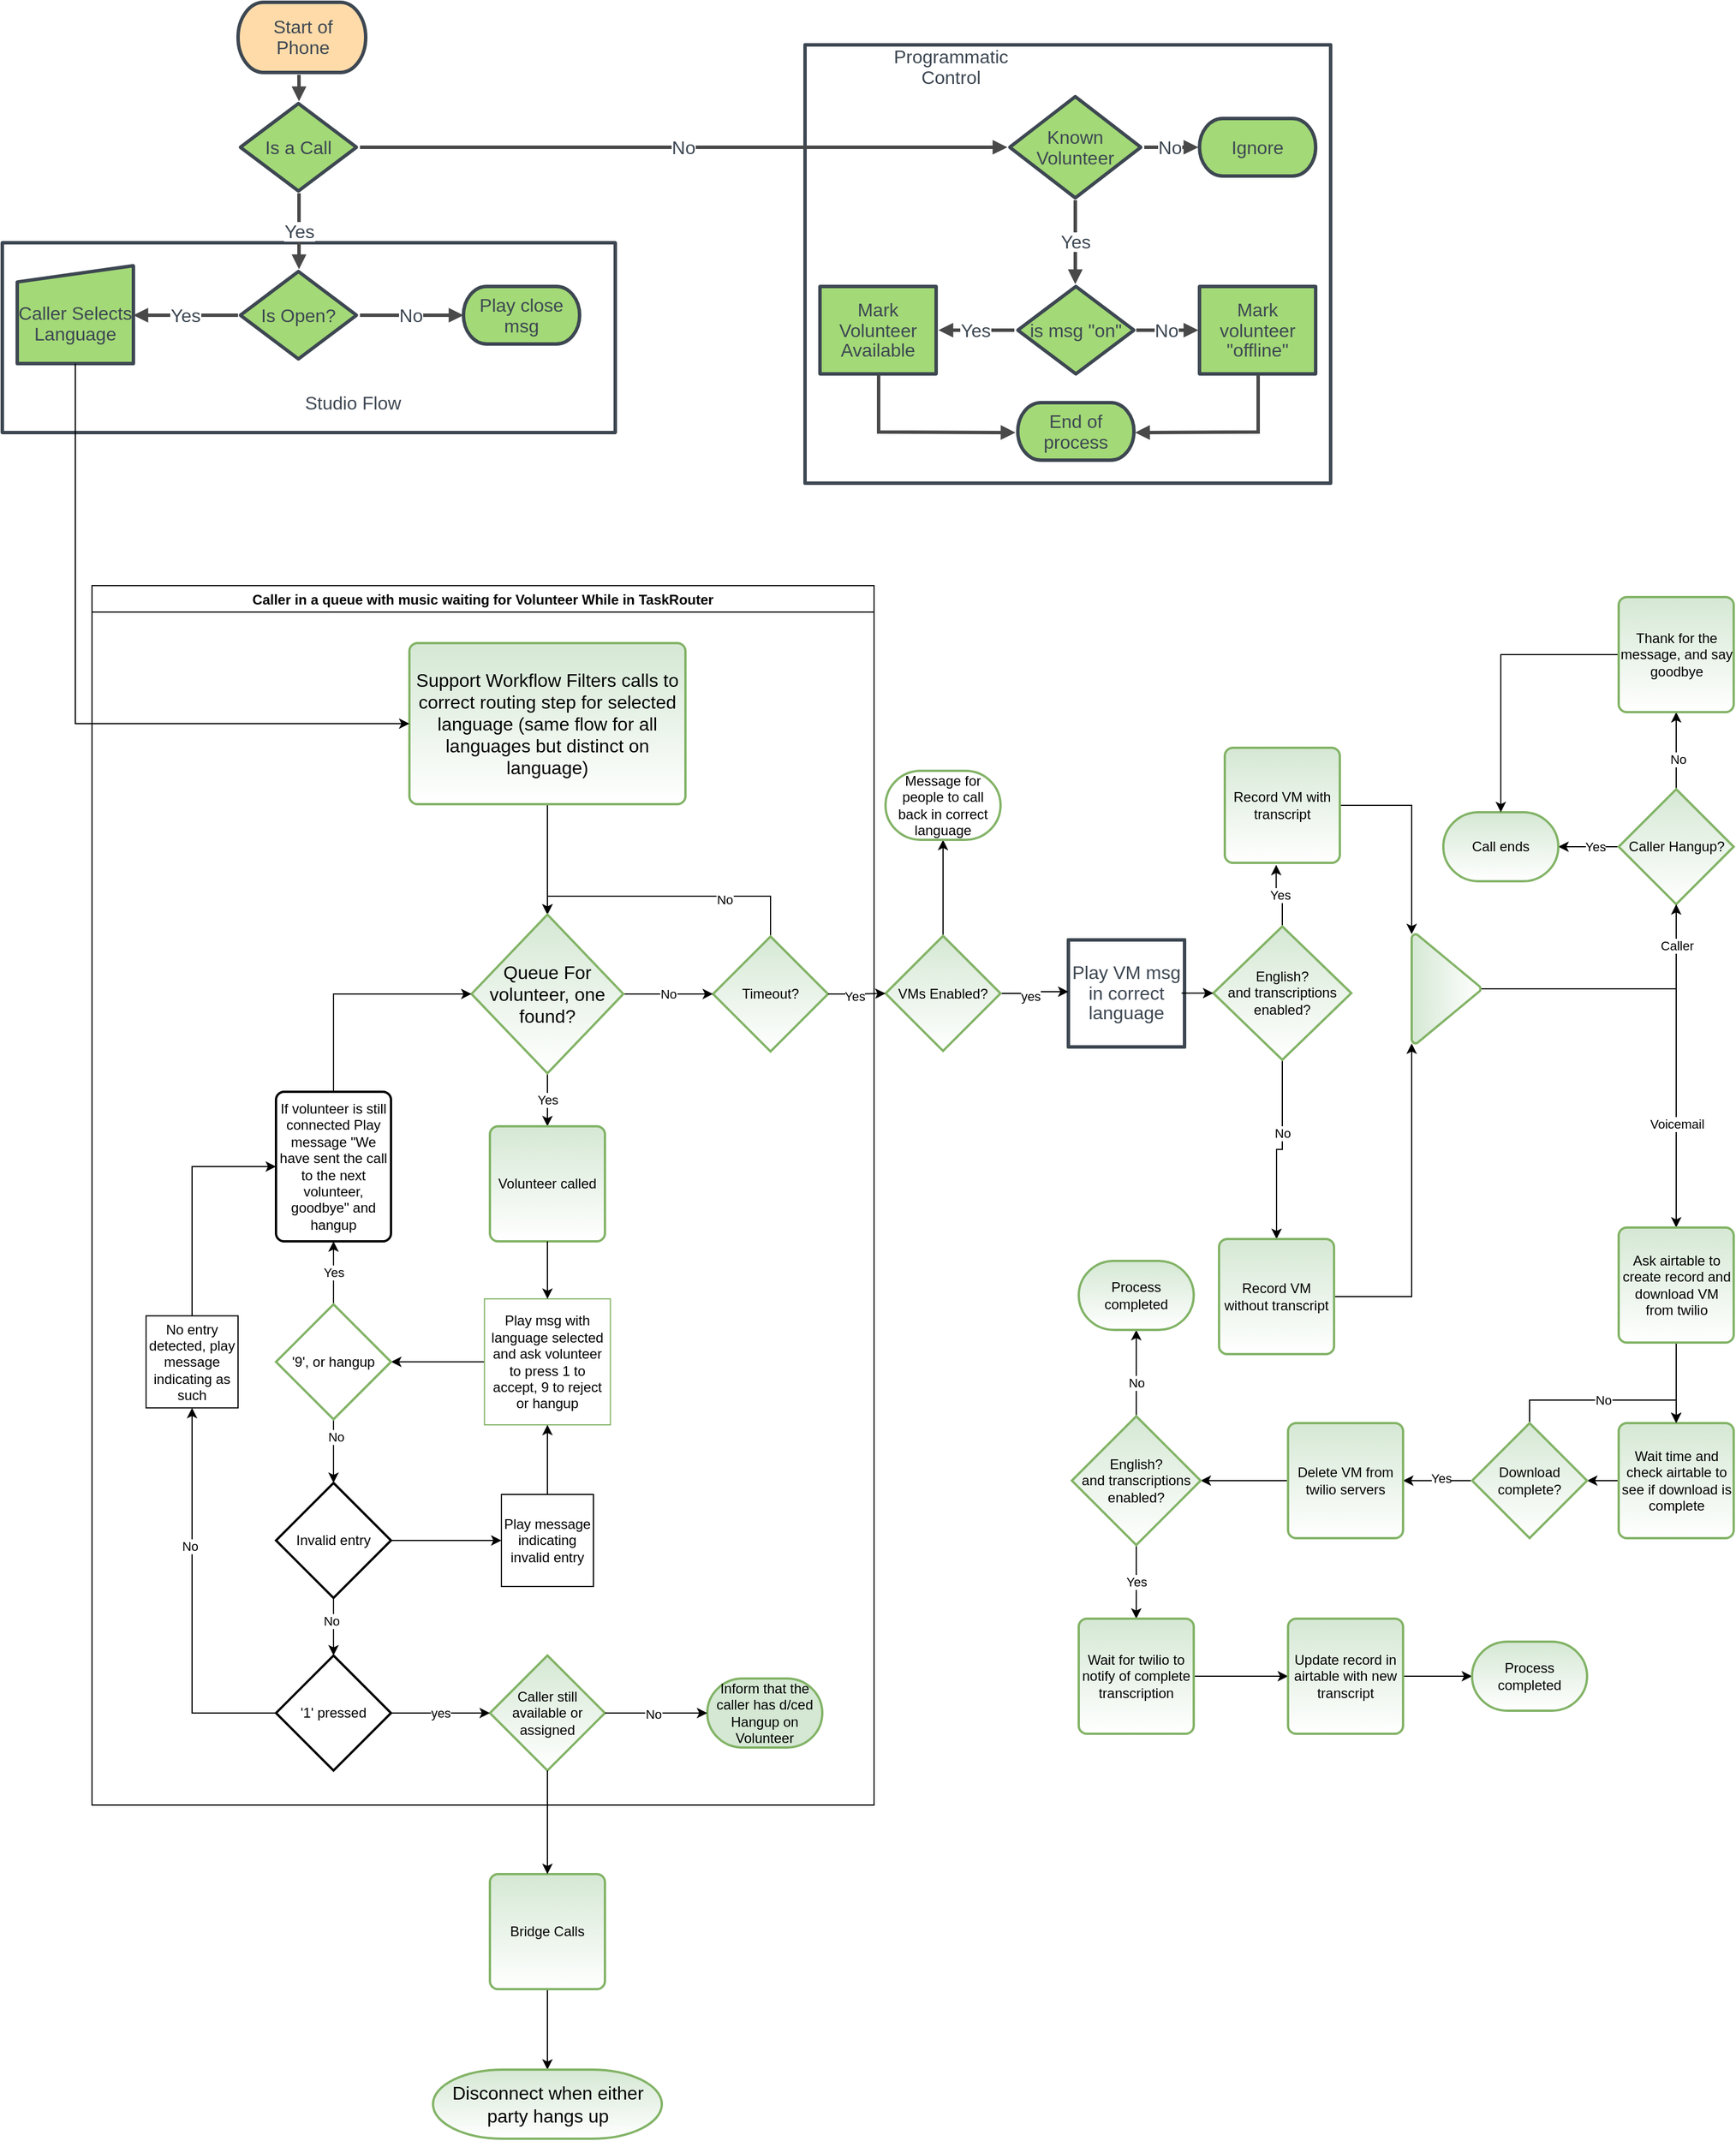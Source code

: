<mxfile version="13.3.5" type="device"><diagram id="GNucXbwqj-5pLdh_AGNK" name="Page-1"><mxGraphModel dx="1301" dy="2280" grid="1" gridSize="10" guides="1" tooltips="1" connect="1" arrows="1" fold="1" page="1" pageScale="1" pageWidth="850" pageHeight="1100" math="0" shadow="0"><root><mxCell id="0"/><mxCell id="1" parent="0"/><mxCell id="ulSbYFxJWoQOot6R8CF2-1" style="vsdxID=1;fillColor=none;gradientColor=none;strokeColor=none;strokeWidth=3;spacingTop=-3;spacingBottom=-3;spacingLeft=-3;spacingRight=-3;labelBackgroundColor=none;rounded=1;html=1;whiteSpace=wrap;" parent="1" vertex="1"><mxGeometry x="357" y="-1057" width="111" height="61" as="geometry"/></mxCell><mxCell id="ulSbYFxJWoQOot6R8CF2-2" style="vsdxID=2;fillColor=#ffdba9;gradientColor=none;shape=stencil(lZNBbsMgEEVPwxYNM7FsllWaXKAnsGJao7p2RJw26elLPLgGnKiqV/Bnvnh8D4K2p7Y+GoFwGt3wbr5sM7aCngWi7Vvj7OhXgnaCtq+DM29uOPcN74+170SYFNOwR926EWp3eLHfhjWQpMqCC+z8GD5vJ164XmqpNZevwTHt9tx8ODvuVlzUSgLp6AtWFXvhggEIgnANAqLcJPYqGCg3BGHzizcBwdMdpsUUhLKURZWSPOLOQWeQOJaMbQHpbB8l6aMGlSSZONbcldRFCr5gYJLnjBlfjNKOf+SVpfXwn+AKM6WaEeKL02qG7iT1x8z5xTTdPPe26/hxxPX8NXiJXxLtfgA=);strokeColor=#3d4752;strokeWidth=3;spacingTop=-3;spacingBottom=-3;spacingLeft=-3;spacingRight=-3;labelBackgroundColor=none;rounded=1;html=1;whiteSpace=wrap;" parent="ulSbYFxJWoQOot6R8CF2-1" vertex="1"><mxGeometry width="111" height="61" as="geometry"/></mxCell><mxCell id="ulSbYFxJWoQOot6R8CF2-3" value="&lt;p style=&quot;align:center;margin-left:0;margin-right:0;margin-top:0px;margin-bottom:0px;text-indent:0;valign:middle;direction:ltr;&quot;&gt;&lt;font style=&quot;font-size:16px;font-family:Arial;color:#3d4752;direction:ltr;letter-spacing:0px;line-height:110.0%;opacity:1&quot;&gt;Start of Phone &lt;/font&gt;&lt;/p&gt;" style="text;vsdxID=1;fillColor=none;gradientColor=none;strokeColor=none;strokeWidth=3;spacingTop=-3;spacingBottom=-3;spacingLeft=-3;spacingRight=-3;labelBackgroundColor=none;rounded=1;html=1;whiteSpace=wrap;verticalAlign=middle;align=center;;html=1;" parent="ulSbYFxJWoQOot6R8CF2-1" vertex="1"><mxGeometry x="9.52" y="8.8" width="92.71" height="43.18" as="geometry"/></mxCell><mxCell id="ulSbYFxJWoQOot6R8CF2-4" style="vsdxID=3;fillColor=none;gradientColor=none;strokeColor=none;strokeWidth=3;spacingTop=-3;spacingBottom=-3;spacingLeft=-3;spacingRight=-3;labelBackgroundColor=none;rounded=0;html=1;whiteSpace=wrap;" parent="1" vertex="1"><mxGeometry x="359" y="-823" width="101" height="76" as="geometry"/></mxCell><mxCell id="ulSbYFxJWoQOot6R8CF2-5" style="vsdxID=4;fillColor=#a3d977;gradientColor=none;shape=stencil(nZBdDsIgEIRPs69mYUM8QK0X8ATEohARGoq/p5eymrSN8cG33ZlvdpMBagarewMSh5ziydxcly3QBqR0wZrkcpmAWqDmEJM5pngJHe+9LqTEqpiOM2KkJeq037mnYQ1XJNaKDU6e43X8eGdfIXuPN163LZPehQkpcI6qH+zi6if6lf376owsQ62Ey3Lec6NTf1lhkbh+al8=);strokeColor=#3d4752;strokeWidth=3;spacingTop=-3;spacingBottom=-3;spacingLeft=-3;spacingRight=-3;labelBackgroundColor=none;rounded=1;html=1;whiteSpace=wrap;" parent="ulSbYFxJWoQOot6R8CF2-4" vertex="1"><mxGeometry width="101" height="76" as="geometry"/></mxCell><mxCell id="ulSbYFxJWoQOot6R8CF2-6" value="&lt;p style=&quot;align:center;margin-left:0;margin-right:0;margin-top:0px;margin-bottom:0px;text-indent:0;valign:middle;direction:ltr;&quot;&gt;&lt;font style=&quot;font-size:16px;font-family:Arial;color:#3d4752;direction:ltr;letter-spacing:0px;line-height:110.0%;opacity:1&quot;&gt;Is Open?&lt;/font&gt;&lt;/p&gt;" style="text;vsdxID=3;fillColor=none;gradientColor=none;strokeColor=none;strokeWidth=3;spacingTop=-3;spacingBottom=-3;spacingLeft=-3;spacingRight=-3;labelBackgroundColor=none;rounded=0;html=1;whiteSpace=wrap;verticalAlign=middle;align=center;;html=1;" parent="ulSbYFxJWoQOot6R8CF2-4" vertex="1"><mxGeometry x="3.17" y="2.98" width="95.25" height="69.85" as="geometry"/></mxCell><mxCell id="ulSbYFxJWoQOot6R8CF2-7" style="vsdxID=8;fillColor=none;gradientColor=none;fillOpacity=0;strokeColor=none;strokeWidth=3;spacingTop=-3;spacingBottom=-3;spacingLeft=-3;spacingRight=-3;labelBackgroundColor=none;rounded=0;html=1;whiteSpace=wrap;" parent="1" vertex="1"><mxGeometry x="152" y="-848" width="533" height="165" as="geometry"/></mxCell><mxCell id="ulSbYFxJWoQOot6R8CF2-8" style="vsdxID=9;fillColor=#000000;gradientColor=none;fillOpacity=0;shape=stencil(nZBLDsIwDERP4y1KYiEOUMoFOEFEDbEISZWG8jk9aQ1SQKy688y8kaUBbAZnewKjhpzimW7cZQe4BWM4OEqcywXYAjbHmOiU4jV0ontbSKNmhzrp6Ik2yqbDnp8knlqh3qwlkOYljtPH+zuX6FGrnYCeQwVqtRj96L/wYvQLLMe8iGzF3sugdf67YLFkfWxf);strokeColor=#3d4752;strokeWidth=3;spacingTop=-3;spacingBottom=-3;spacingLeft=-3;spacingRight=-3;labelBackgroundColor=none;rounded=1;html=1;whiteSpace=wrap;" parent="ulSbYFxJWoQOot6R8CF2-7" vertex="1"><mxGeometry width="533" height="165" as="geometry"/></mxCell><mxCell id="ulSbYFxJWoQOot6R8CF2-9" style="vsdxID=10;fillColor=none;gradientColor=none;fillOpacity=0;strokeOpacity=0;strokeWidth=3;spacingTop=-3;spacingBottom=-3;spacingLeft=-3;spacingRight=-3;labelBackgroundColor=none;rounded=0;strokeColor=none;html=1;whiteSpace=wrap;" parent="1" vertex="1"><mxGeometry x="381" y="-734" width="152" height="49" as="geometry"/></mxCell><mxCell id="ulSbYFxJWoQOot6R8CF2-10" style="vsdxID=11;fillColor=#ffffff;gradientColor=none;fillOpacity=0;strokeOpacity=0;shape=stencil(nZBLDsIwDERP4y1KYiEOUMoFOEFEDbEISZWG8jk9aQ1SQKy688y8kaUBbAZnewKjhpzimW7cZQe4BWM4OEqcywXYAjbHmOiU4jV0ontbSKNmhzrp6Ik2yqbDnp8knlqh3qwlkOYljtPH+zuX6FGrnYCeQwVqtRj96L/wYvQLLMe8iGzF3sugdf67YLFkfWxf);strokeWidth=3;spacingTop=-3;spacingBottom=-3;spacingLeft=-3;spacingRight=-3;labelBackgroundColor=none;rounded=1;html=1;whiteSpace=wrap;" parent="ulSbYFxJWoQOot6R8CF2-9" vertex="1"><mxGeometry width="152" height="49" as="geometry"/></mxCell><mxCell id="ulSbYFxJWoQOot6R8CF2-11" value="&lt;p style=&quot;align:center;margin-left:0;margin-right:0;margin-top:0px;margin-bottom:0px;text-indent:0;valign:middle;direction:ltr;&quot;&gt;&lt;font style=&quot;font-size:16px;font-family:Arial;color:#3d4752;direction:ltr;letter-spacing:0px;line-height:110.0%;opacity:1&quot;&gt;Studio Flow&lt;/font&gt;&lt;/p&gt;" style="text;vsdxID=10;fillColor=none;gradientColor=none;fillOpacity=0;strokeOpacity=0;strokeWidth=3;spacingTop=-3;spacingBottom=-3;spacingLeft=-3;spacingRight=-3;labelBackgroundColor=none;rounded=0;strokeColor=none;html=1;whiteSpace=wrap;verticalAlign=middle;align=center;;html=1;" parent="ulSbYFxJWoQOot6R8CF2-9" vertex="1"><mxGeometry x="3.17" y="3.15" width="146.05" height="43.18" as="geometry"/></mxCell><mxCell id="ulSbYFxJWoQOot6R8CF2-12" style="vsdxID=12;fillColor=none;gradientColor=none;strokeColor=none;strokeWidth=3;spacingTop=-3;spacingBottom=-3;spacingLeft=-3;spacingRight=-3;labelBackgroundColor=none;rounded=0;html=1;whiteSpace=wrap;" parent="1" vertex="1"><mxGeometry x="359" y="-969" width="101" height="76" as="geometry"/></mxCell><mxCell id="ulSbYFxJWoQOot6R8CF2-13" style="vsdxID=13;fillColor=#a3d977;gradientColor=none;shape=stencil(nZBdDsIgEIRPs69mYUM8QK0X8ATEohARGoq/p5eymrSN8cG33ZlvdpMBagarewMSh5ziydxcly3QBqR0wZrkcpmAWqDmEJM5pngJHe+9LqTEqpiOM2KkJeq037mnYQ1XJNaKDU6e43X8eGdfIXuPN163LZPehQkpcI6qH+zi6if6lf376owsQ62Ey3Lec6NTf1lhkbh+al8=);strokeColor=#3d4752;strokeWidth=3;spacingTop=-3;spacingBottom=-3;spacingLeft=-3;spacingRight=-3;labelBackgroundColor=none;rounded=1;html=1;whiteSpace=wrap;" parent="ulSbYFxJWoQOot6R8CF2-12" vertex="1"><mxGeometry width="101" height="76" as="geometry"/></mxCell><mxCell id="ulSbYFxJWoQOot6R8CF2-14" value="&lt;p style=&quot;align:center;margin-left:0;margin-right:0;margin-top:0px;margin-bottom:0px;text-indent:0;valign:middle;direction:ltr;&quot;&gt;&lt;font style=&quot;font-size:16px;font-family:Arial;color:#3d4752;direction:ltr;letter-spacing:0px;line-height:110.0%;opacity:1&quot;&gt;Is a Call&lt;/font&gt;&lt;/p&gt;" style="text;vsdxID=12;fillColor=none;gradientColor=none;strokeColor=none;strokeWidth=3;spacingTop=-3;spacingBottom=-3;spacingLeft=-3;spacingRight=-3;labelBackgroundColor=none;rounded=0;html=1;whiteSpace=wrap;verticalAlign=middle;align=center;;html=1;" parent="ulSbYFxJWoQOot6R8CF2-12" vertex="1"><mxGeometry x="3.17" y="2.98" width="95.25" height="69.85" as="geometry"/></mxCell><mxCell id="ulSbYFxJWoQOot6R8CF2-15" style="vsdxID=15;fillColor=none;gradientColor=none;fillOpacity=0;strokeColor=none;strokeWidth=3;spacingTop=-3;spacingBottom=-3;spacingLeft=-3;spacingRight=-3;labelBackgroundColor=none;rounded=0;html=1;whiteSpace=wrap;" parent="1" vertex="1"><mxGeometry x="850" y="-1020" width="457" height="381" as="geometry"/></mxCell><mxCell id="ulSbYFxJWoQOot6R8CF2-16" style="vsdxID=16;fillColor=#000000;gradientColor=none;fillOpacity=0;shape=stencil(nZBLDsIwDERP4y1KYiEOUMoFOEFEDbEISZWG8jk9aQ1SQKy688y8kaUBbAZnewKjhpzimW7cZQe4BWM4OEqcywXYAjbHmOiU4jV0ontbSKNmhzrp6Ik2yqbDnp8knlqh3qwlkOYljtPH+zuX6FGrnYCeQwVqtRj96L/wYvQLLMe8iGzF3sugdf67YLFkfWxf);strokeColor=#3d4752;strokeWidth=3;spacingTop=-3;spacingBottom=-3;spacingLeft=-3;spacingRight=-3;labelBackgroundColor=none;rounded=1;html=1;whiteSpace=wrap;" parent="ulSbYFxJWoQOot6R8CF2-15" vertex="1"><mxGeometry width="457" height="381" as="geometry"/></mxCell><mxCell id="iPOGL3-A_Z2uTRTWK4j_-1" style="vsdxID=15;fillColor=none;gradientColor=none;fillOpacity=0;strokeColor=none;strokeWidth=3;spacingTop=-3;spacingBottom=-3;spacingLeft=-3;spacingRight=-3;labelBackgroundColor=none;rounded=0;html=1;whiteSpace=wrap;" parent="ulSbYFxJWoQOot6R8CF2-15" vertex="1"><mxGeometry width="457" height="381" as="geometry"/></mxCell><mxCell id="iPOGL3-A_Z2uTRTWK4j_-2" style="vsdxID=16;fillColor=#000000;gradientColor=none;fillOpacity=0;shape=stencil(nZBLDsIwDERP4y1KYiEOUMoFOEFEDbEISZWG8jk9aQ1SQKy688y8kaUBbAZnewKjhpzimW7cZQe4BWM4OEqcywXYAjbHmOiU4jV0ontbSKNmhzrp6Ik2yqbDnp8knlqh3qwlkOYljtPH+zuX6FGrnYCeQwVqtRj96L/wYvQLLMe8iGzF3sugdf67YLFkfWxf);strokeColor=#3d4752;strokeWidth=3;spacingTop=-3;spacingBottom=-3;spacingLeft=-3;spacingRight=-3;labelBackgroundColor=none;rounded=1;html=1;whiteSpace=wrap;" parent="iPOGL3-A_Z2uTRTWK4j_-1" vertex="1"><mxGeometry width="457" height="381" as="geometry"/></mxCell><mxCell id="ulSbYFxJWoQOot6R8CF2-17" style="vsdxID=17;fillColor=none;gradientColor=none;fillOpacity=0;strokeOpacity=0;strokeWidth=3;spacingTop=-3;spacingBottom=-3;spacingLeft=-3;spacingRight=-3;labelBackgroundColor=none;rounded=0;strokeColor=none;html=1;whiteSpace=wrap;" parent="1" vertex="1"><mxGeometry x="901" y="-1026" width="152" height="49" as="geometry"/></mxCell><mxCell id="ulSbYFxJWoQOot6R8CF2-18" style="vsdxID=18;fillColor=#ffffff;gradientColor=none;fillOpacity=0;strokeOpacity=0;shape=stencil(nZBLDsIwDERP4y1KYiEOUMoFOEFEDbEISZWG8jk9aQ1SQKy688y8kaUBbAZnewKjhpzimW7cZQe4BWM4OEqcywXYAjbHmOiU4jV0ontbSKNmhzrp6Ik2yqbDnp8knlqh3qwlkOYljtPH+zuX6FGrnYCeQwVqtRj96L/wYvQLLMe8iGzF3sugdf67YLFkfWxf);strokeWidth=3;spacingTop=-3;spacingBottom=-3;spacingLeft=-3;spacingRight=-3;labelBackgroundColor=none;rounded=1;html=1;whiteSpace=wrap;" parent="ulSbYFxJWoQOot6R8CF2-17" vertex="1"><mxGeometry width="152" height="49" as="geometry"/></mxCell><mxCell id="ulSbYFxJWoQOot6R8CF2-19" value="&lt;p style=&quot;align:center;margin-left:0;margin-right:0;margin-top:0px;margin-bottom:0px;text-indent:0;valign:middle;direction:ltr;&quot;&gt;&lt;font style=&quot;font-size:16px;font-family:Arial;color:#3d4752;direction:ltr;letter-spacing:0px;line-height:110.0%;opacity:1&quot;&gt;Programmatic Control&lt;/font&gt;&lt;/p&gt;" style="text;vsdxID=17;fillColor=none;gradientColor=none;fillOpacity=0;strokeOpacity=0;strokeWidth=3;spacingTop=-3;spacingBottom=-3;spacingLeft=-3;spacingRight=-3;labelBackgroundColor=none;rounded=0;strokeColor=none;html=1;whiteSpace=wrap;verticalAlign=middle;align=center;;html=1;" parent="ulSbYFxJWoQOot6R8CF2-17" vertex="1"><mxGeometry x="3.17" y="3.15" width="146.05" height="43.18" as="geometry"/></mxCell><mxCell id="ulSbYFxJWoQOot6R8CF2-20" style="vsdxID=19;fillColor=none;gradientColor=none;strokeColor=none;strokeWidth=3;spacingTop=-3;spacingBottom=-3;spacingLeft=-3;spacingRight=-3;labelBackgroundColor=none;rounded=0;html=1;whiteSpace=wrap;" parent="1" vertex="1"><mxGeometry x="1028" y="-975" width="114" height="88" as="geometry"/></mxCell><mxCell id="ulSbYFxJWoQOot6R8CF2-21" style="vsdxID=20;fillColor=#a3d977;gradientColor=none;shape=stencil(nZBdDsIgEIRPs69mYUM8QK0X8ATEohARGoq/p5eymrSN8cG33ZlvdpMBagarewMSh5ziydxcly3QBqR0wZrkcpmAWqDmEJM5pngJHe+9LqTEqpiOM2KkJeq037mnYQ1XJNaKDU6e43X8eGdfIXuPN163LZPehQkpcI6qH+zi6if6lf376owsQ62Ey3Lec6NTf1lhkbh+al8=);strokeColor=#3d4752;strokeWidth=3;spacingTop=-3;spacingBottom=-3;spacingLeft=-3;spacingRight=-3;labelBackgroundColor=none;rounded=1;html=1;whiteSpace=wrap;" parent="ulSbYFxJWoQOot6R8CF2-20" vertex="1"><mxGeometry width="114" height="88" as="geometry"/></mxCell><mxCell id="ulSbYFxJWoQOot6R8CF2-22" value="&lt;p style=&quot;align:center;margin-left:0;margin-right:0;margin-top:0px;margin-bottom:0px;text-indent:0;valign:middle;direction:ltr;&quot;&gt;&lt;font style=&quot;font-size:16px;font-family:Arial;color:#3d4752;direction:ltr;letter-spacing:0px;line-height:110.0%;opacity:1&quot;&gt;Known Volunteer&lt;/font&gt;&lt;/p&gt;" style="text;vsdxID=19;fillColor=none;gradientColor=none;strokeColor=none;strokeWidth=3;spacingTop=-3;spacingBottom=-3;spacingLeft=-3;spacingRight=-3;labelBackgroundColor=none;rounded=0;html=1;whiteSpace=wrap;verticalAlign=middle;align=center;;html=1;" parent="ulSbYFxJWoQOot6R8CF2-20" vertex="1"><mxGeometry x="3.17" y="2.28" width="107.95" height="82.55" as="geometry"/></mxCell><mxCell id="ulSbYFxJWoQOot6R8CF2-23" style="vsdxID=22;fillColor=none;gradientColor=none;strokeColor=none;strokeWidth=3;spacingTop=-3;spacingBottom=-3;spacingLeft=-3;spacingRight=-3;labelBackgroundColor=none;rounded=0;html=1;whiteSpace=wrap;" parent="1" vertex="1"><mxGeometry x="1035" y="-810" width="101" height="76" as="geometry"/></mxCell><mxCell id="ulSbYFxJWoQOot6R8CF2-24" style="vsdxID=23;fillColor=#a3d977;gradientColor=none;shape=stencil(nZBdDsIgEIRPs69mYUM8QK0X8ATEohARGoq/p5eymrSN8cG33ZlvdpMBagarewMSh5ziydxcly3QBqR0wZrkcpmAWqDmEJM5pngJHe+9LqTEqpiOM2KkJeq037mnYQ1XJNaKDU6e43X8eGdfIXuPN163LZPehQkpcI6qH+zi6if6lf376owsQ62Ey3Lec6NTf1lhkbh+al8=);strokeColor=#3d4752;strokeWidth=3;spacingTop=-3;spacingBottom=-3;spacingLeft=-3;spacingRight=-3;labelBackgroundColor=none;rounded=1;html=1;whiteSpace=wrap;" parent="ulSbYFxJWoQOot6R8CF2-23" vertex="1"><mxGeometry width="101" height="76" as="geometry"/></mxCell><mxCell id="ulSbYFxJWoQOot6R8CF2-25" value="&lt;p style=&quot;align:center;margin-left:0;margin-right:0;margin-top:0px;margin-bottom:0px;text-indent:0;valign:middle;direction:ltr;&quot;&gt;&lt;font style=&quot;font-size:16px;font-family:Arial;color:#3d4752;direction:ltr;letter-spacing:0px;line-height:110.0%;opacity:1&quot;&gt;is msg &amp;quot;on&amp;quot;&lt;/font&gt;&lt;/p&gt;" style="text;vsdxID=22;fillColor=none;gradientColor=none;strokeColor=none;strokeWidth=3;spacingTop=-3;spacingBottom=-3;spacingLeft=-3;spacingRight=-3;labelBackgroundColor=none;rounded=0;html=1;whiteSpace=wrap;verticalAlign=middle;align=center;;html=1;" parent="ulSbYFxJWoQOot6R8CF2-23" vertex="1"><mxGeometry x="3.17" y="2.98" width="95.25" height="69.85" as="geometry"/></mxCell><mxCell id="ulSbYFxJWoQOot6R8CF2-26" style="vsdxID=25;fillColor=none;gradientColor=none;strokeColor=none;strokeWidth=3;spacingTop=-3;spacingBottom=-3;spacingLeft=-3;spacingRight=-3;labelBackgroundColor=none;rounded=0;html=1;whiteSpace=wrap;" parent="1" vertex="1"><mxGeometry x="863" y="-810" width="101" height="76" as="geometry"/></mxCell><mxCell id="ulSbYFxJWoQOot6R8CF2-27" style="vsdxID=26;fillColor=#a3d977;gradientColor=none;shape=stencil(nZBLDsIwDERP4y1KYiEOUMoFOEFEDbEISZWG8jk9aQ1SQKy688y8kaUBbAZnewKjhpzimW7cZQe4BWM4OEqcywXYAjbHmOiU4jV0ontbSKNmhzrp6Ik2yqbDnp8knlqh3qwlkOYljtPH+zuX6FGrnYCeQwVqtRj96L/wYvQLLMe8iGzF3sugdf67YLFkfWxf);strokeColor=#3d4752;strokeWidth=3;spacingTop=-3;spacingBottom=-3;spacingLeft=-3;spacingRight=-3;labelBackgroundColor=none;rounded=1;html=1;whiteSpace=wrap;" parent="ulSbYFxJWoQOot6R8CF2-26" vertex="1"><mxGeometry width="101" height="76" as="geometry"/></mxCell><mxCell id="ulSbYFxJWoQOot6R8CF2-28" value="&lt;p style=&quot;align:center;margin-left:0;margin-right:0;margin-top:0px;margin-bottom:0px;text-indent:0;valign:middle;direction:ltr;&quot;&gt;&lt;font style=&quot;font-size:16px;font-family:Arial;color:#3d4752;direction:ltr;letter-spacing:0px;line-height:110.0%;opacity:1&quot;&gt;Mark Volunteer Available&lt;/font&gt;&lt;/p&gt;" style="text;vsdxID=25;fillColor=none;gradientColor=none;strokeColor=none;strokeWidth=3;spacingTop=-3;spacingBottom=-3;spacingLeft=-3;spacingRight=-3;labelBackgroundColor=none;rounded=0;html=1;whiteSpace=wrap;verticalAlign=middle;align=center;;html=1;" parent="ulSbYFxJWoQOot6R8CF2-26" vertex="1"><mxGeometry x="3.17" y="2.98" width="95.25" height="69.85" as="geometry"/></mxCell><mxCell id="ulSbYFxJWoQOot6R8CF2-29" style="vsdxID=28;fillColor=none;gradientColor=none;strokeColor=none;strokeWidth=3;spacingTop=-3;spacingBottom=-3;spacingLeft=-3;spacingRight=-3;labelBackgroundColor=none;rounded=0;html=1;whiteSpace=wrap;" parent="1" vertex="1"><mxGeometry x="1193" y="-810" width="101" height="76" as="geometry"/></mxCell><mxCell id="ulSbYFxJWoQOot6R8CF2-30" style="vsdxID=29;fillColor=#a3d977;gradientColor=none;shape=stencil(nZBLDsIwDERP4y1KYiEOUMoFOEFEDbEISZWG8jk9aQ1SQKy688y8kaUBbAZnewKjhpzimW7cZQe4BWM4OEqcywXYAjbHmOiU4jV0ontbSKNmhzrp6Ik2yqbDnp8knlqh3qwlkOYljtPH+zuX6FGrnYCeQwVqtRj96L/wYvQLLMe8iGzF3sugdf67YLFkfWxf);strokeColor=#3d4752;strokeWidth=3;spacingTop=-3;spacingBottom=-3;spacingLeft=-3;spacingRight=-3;labelBackgroundColor=none;rounded=1;html=1;whiteSpace=wrap;" parent="ulSbYFxJWoQOot6R8CF2-29" vertex="1"><mxGeometry width="101" height="76" as="geometry"/></mxCell><mxCell id="ulSbYFxJWoQOot6R8CF2-31" value="&lt;p style=&quot;align:center;margin-left:0;margin-right:0;margin-top:0px;margin-bottom:0px;text-indent:0;valign:middle;direction:ltr;&quot;&gt;&lt;font style=&quot;font-size:16px;font-family:Arial;color:#3d4752;direction:ltr;letter-spacing:0px;line-height:110.0%;opacity:1&quot;&gt;Mark volunteer &amp;quot;offline&amp;quot;&lt;/font&gt;&lt;/p&gt;" style="text;vsdxID=28;fillColor=none;gradientColor=none;strokeColor=none;strokeWidth=3;spacingTop=-3;spacingBottom=-3;spacingLeft=-3;spacingRight=-3;labelBackgroundColor=none;rounded=0;html=1;whiteSpace=wrap;verticalAlign=middle;align=center;;html=1;" parent="ulSbYFxJWoQOot6R8CF2-29" vertex="1"><mxGeometry x="3.17" y="2.98" width="95.25" height="69.85" as="geometry"/></mxCell><mxCell id="ulSbYFxJWoQOot6R8CF2-32" style="vsdxID=31;fillColor=none;gradientColor=none;strokeColor=none;strokeWidth=3;spacingTop=-3;spacingBottom=-3;spacingLeft=-3;spacingRight=-3;labelBackgroundColor=none;rounded=0;html=1;whiteSpace=wrap;" parent="1" vertex="1"><mxGeometry x="1193" y="-956" width="101" height="50" as="geometry"/></mxCell><mxCell id="ulSbYFxJWoQOot6R8CF2-33" style="vsdxID=32;fillColor=#a3d977;gradientColor=none;shape=stencil(jZPRjoIwEEW/pq/NdGYVeNy4+gN+AZEqzbJgKir69SLThrbumuWpvXOHOdwMglanujxqgXDqbfetr6bqa0FfAtG0tbamH0+C1oJW+87qg+3ObcX3Yzk6ESZFV9yjnm6E0u625q5ZA0kqW3CBO3+6y3PiwPUcuHZz9um2YefubNmquFgoCUtnV6EfBnQE4F/nBERJWRE8DmWgtMEJi4AAPn+BmDuckGVyiTFGCJqS+cl5Mtgb5smNaYOgMA4qsr9S5rL4iDFnAIyi84DhZ1Ds+G80STB/Zo8vjDGSn58CvA/o3SaNh2lheZVN0/C+h/V0wUeJfw5aPwA=);strokeColor=#3d4752;strokeWidth=3;spacingTop=-3;spacingBottom=-3;spacingLeft=-3;spacingRight=-3;labelBackgroundColor=none;rounded=1;html=1;whiteSpace=wrap;" parent="ulSbYFxJWoQOot6R8CF2-32" vertex="1"><mxGeometry width="101" height="50" as="geometry"/></mxCell><mxCell id="ulSbYFxJWoQOot6R8CF2-34" value="&lt;p style=&quot;align:center;margin-left:0;margin-right:0;margin-top:0px;margin-bottom:0px;text-indent:0;valign:middle;direction:ltr;&quot;&gt;&lt;font style=&quot;font-size:16px;font-family:Arial;color:#3d4752;direction:ltr;letter-spacing:0px;line-height:110.0%;opacity:1&quot;&gt;Ignore&lt;/font&gt;&lt;/p&gt;" style="text;vsdxID=31;fillColor=none;gradientColor=none;strokeColor=none;strokeWidth=3;spacingTop=-3;spacingBottom=-3;spacingLeft=-3;spacingRight=-3;labelBackgroundColor=none;rounded=0;html=1;whiteSpace=wrap;verticalAlign=middle;align=center;;html=1;" parent="ulSbYFxJWoQOot6R8CF2-32" vertex="1"><mxGeometry x="3.17" y="2.38" width="95.25" height="44.45" as="geometry"/></mxCell><mxCell id="ulSbYFxJWoQOot6R8CF2-35" style="vsdxID=34;fillColor=none;gradientColor=none;strokeColor=none;strokeWidth=3;spacingTop=-3;spacingBottom=-3;spacingLeft=-3;spacingRight=-3;labelBackgroundColor=none;rounded=0;html=1;whiteSpace=wrap;" parent="1" vertex="1"><mxGeometry x="1035" y="-709" width="101" height="50" as="geometry"/></mxCell><mxCell id="ulSbYFxJWoQOot6R8CF2-36" style="vsdxID=35;fillColor=#a3d977;gradientColor=none;shape=stencil(jZPRjoIwEEW/pq/NdGYVeNy4+gN+AZEqzbJgKir69SLThrbumuWpvXOHOdwMglanujxqgXDqbfetr6bqa0FfAtG0tbamH0+C1oJW+87qg+3ObcX3Yzk6ESZFV9yjnm6E0u625q5ZA0kqW3CBO3+6y3PiwPUcuHZz9um2YefubNmquFgoCUtnV6EfBnQE4F/nBERJWRE8DmWgtMEJi4AAPn+BmDuckGVyiTFGCJqS+cl5Mtgb5smNaYOgMA4qsr9S5rL4iDFnAIyi84DhZ1Ds+G80STB/Zo8vjDGSn58CvA/o3SaNh2lheZVN0/C+h/V0wUeJfw5aPwA=);strokeColor=#3d4752;strokeWidth=3;spacingTop=-3;spacingBottom=-3;spacingLeft=-3;spacingRight=-3;labelBackgroundColor=none;rounded=1;html=1;whiteSpace=wrap;" parent="ulSbYFxJWoQOot6R8CF2-35" vertex="1"><mxGeometry width="101" height="50" as="geometry"/></mxCell><mxCell id="ulSbYFxJWoQOot6R8CF2-37" value="&lt;p style=&quot;align:center;margin-left:0;margin-right:0;margin-top:0px;margin-bottom:0px;text-indent:0;valign:middle;direction:ltr;&quot;&gt;&lt;font style=&quot;font-size:16px;font-family:Arial;color:#3d4752;direction:ltr;letter-spacing:0px;line-height:110.0%;opacity:1&quot;&gt;End of process&lt;/font&gt;&lt;/p&gt;" style="text;vsdxID=34;fillColor=none;gradientColor=none;strokeColor=none;strokeWidth=3;spacingTop=-3;spacingBottom=-3;spacingLeft=-3;spacingRight=-3;labelBackgroundColor=none;rounded=0;html=1;whiteSpace=wrap;verticalAlign=middle;align=center;;html=1;" parent="ulSbYFxJWoQOot6R8CF2-35" vertex="1"><mxGeometry x="3.17" y="2.38" width="95.25" height="44.45" as="geometry"/></mxCell><mxCell id="ulSbYFxJWoQOot6R8CF2-38" style="vsdxID=38;fillColor=none;gradientColor=none;strokeColor=none;strokeWidth=3;spacingTop=-3;spacingBottom=-3;spacingLeft=-3;spacingRight=-3;labelBackgroundColor=none;rounded=0;html=1;whiteSpace=wrap;" parent="1" vertex="1"><mxGeometry x="165" y="-828" width="101" height="85" as="geometry"/></mxCell><mxCell id="ulSbYFxJWoQOot6R8CF2-39" style="vsdxID=39;fillColor=#a3d977;gradientColor=none;shape=stencil(pZFNDsIgEIVPw5YMEOsBar2AJyAyykSEhrb+nV7a6aJ2YUzczbz3zQx5CFN33rYoNHR9The8k+u9MDuhNUWPmfpSCdMIU59SxnNOQ3Tct7aQGiYFHc+okdZg8/FAL2QNpFHbDRs8eU238eJj9tl6zhsqWfGWPcOB4gJW8InD72jpJXxZ/Re9fnUppnw4OQqB41366zyLxH9hmjc=);strokeColor=#3d4752;strokeWidth=3;spacingTop=-3;spacingBottom=-3;spacingLeft=-3;spacingRight=-3;labelBackgroundColor=none;rounded=1;html=1;whiteSpace=wrap;" parent="ulSbYFxJWoQOot6R8CF2-38" vertex="1"><mxGeometry width="101" height="85" as="geometry"/></mxCell><mxCell id="ulSbYFxJWoQOot6R8CF2-40" value="&lt;p style=&quot;align:center;margin-left:0;margin-right:0;margin-top:0px;margin-bottom:0px;text-indent:0;valign:middle;direction:ltr;&quot;&gt;&lt;font style=&quot;font-size:16px;font-family:Arial;color:#3d4752;direction:ltr;letter-spacing:0px;line-height:110.0%;opacity:1&quot;&gt;Caller Selects Language&lt;/font&gt;&lt;/p&gt;" style="text;vsdxID=38;fillColor=none;gradientColor=none;strokeColor=none;strokeWidth=3;spacingTop=-3;spacingBottom=-3;spacingLeft=-3;spacingRight=-3;labelBackgroundColor=none;rounded=0;html=1;whiteSpace=wrap;verticalAlign=middle;align=center;;html=1;" parent="ulSbYFxJWoQOot6R8CF2-38" vertex="1"><mxGeometry x="3.17" y="16.8" width="95.25" height="65.41" as="geometry"/></mxCell><mxCell id="ulSbYFxJWoQOot6R8CF2-45" style="vsdxID=43;fillColor=none;gradientColor=none;strokeColor=none;strokeWidth=3;spacingTop=-3;spacingBottom=-3;spacingLeft=-3;spacingRight=-3;labelBackgroundColor=none;rounded=0;html=1;whiteSpace=wrap;" parent="1" vertex="1"><mxGeometry x="553" y="-810" width="101" height="50" as="geometry"/></mxCell><mxCell id="ulSbYFxJWoQOot6R8CF2-46" style="vsdxID=44;fillColor=#a3d977;gradientColor=none;shape=stencil(jZPRjoIwEEW/pq/NdGYVeNy4+gN+AZEqzbJgKir69SLThrbumuWpvXOHOdwMglanujxqgXDqbfetr6bqa0FfAtG0tbamH0+C1oJW+87qg+3ObcX3Yzk6ESZFV9yjnm6E0u625q5ZA0kqW3CBO3+6y3PiwPUcuHZz9um2YefubNmquFgoCUtnV6EfBnQE4F/nBERJWRE8DmWgtMEJi4AAPn+BmDuckGVyiTFGCJqS+cl5Mtgb5smNaYOgMA4qsr9S5rL4iDFnAIyi84DhZ1Ds+G80STB/Zo8vjDGSn58CvA/o3SaNh2lheZVN0/C+h/V0wUeJfw5aPwA=);strokeColor=#3d4752;strokeWidth=3;spacingTop=-3;spacingBottom=-3;spacingLeft=-3;spacingRight=-3;labelBackgroundColor=none;rounded=1;html=1;whiteSpace=wrap;" parent="ulSbYFxJWoQOot6R8CF2-45" vertex="1"><mxGeometry width="101" height="50" as="geometry"/></mxCell><mxCell id="ulSbYFxJWoQOot6R8CF2-47" value="&lt;p style=&quot;align:center;margin-left:0;margin-right:0;margin-top:0px;margin-bottom:0px;text-indent:0;valign:middle;direction:ltr;&quot;&gt;&lt;font style=&quot;font-size:16px;font-family:Arial;color:#3d4752;direction:ltr;letter-spacing:0px;line-height:110.0%;opacity:1&quot;&gt;Play close msg&lt;/font&gt;&lt;/p&gt;" style="text;vsdxID=43;fillColor=none;gradientColor=none;strokeColor=none;strokeWidth=3;spacingTop=-3;spacingBottom=-3;spacingLeft=-3;spacingRight=-3;labelBackgroundColor=none;rounded=0;html=1;whiteSpace=wrap;verticalAlign=middle;align=center;;html=1;" parent="ulSbYFxJWoQOot6R8CF2-45" vertex="1"><mxGeometry x="3.17" y="2.38" width="95.25" height="44.45" as="geometry"/></mxCell><mxCell id="ulSbYFxJWoQOot6R8CF2-60" style="vsdxID=57;fillColor=#d5e8d4;strokeColor=#82b366;strokeWidth=3;spacingTop=-3;spacingBottom=-3;spacingLeft=-3;spacingRight=-3;labelBackgroundColor=none;rounded=0;html=1;whiteSpace=wrap;gradientColor=#ffffff;" parent="1" vertex="1"><mxGeometry x="1079" y="-242" width="101" height="93" as="geometry"/></mxCell><mxCell id="ulSbYFxJWoQOot6R8CF2-61" style="vsdxID=58;fillColor=#ffffff;gradientColor=none;shape=stencil(nZBLDsIwDERP4y1KYiEOUMoFOEFEDbEISZWG8jk9aQ1SQKy688y8kaUBbAZnewKjhpzimW7cZQe4BWM4OEqcywXYAjbHmOiU4jV0ontbSKNmhzrp6Ik2yqbDnp8knlqh3qwlkOYljtPH+zuX6FGrnYCeQwVqtRj96L/wYvQLLMe8iGzF3sugdf67YLFkfWxf);strokeColor=#3d4752;strokeWidth=3;spacingTop=-3;spacingBottom=-3;spacingLeft=-3;spacingRight=-3;labelBackgroundColor=none;rounded=1;html=1;whiteSpace=wrap;" parent="ulSbYFxJWoQOot6R8CF2-60" vertex="1"><mxGeometry width="101" height="93" as="geometry"/></mxCell><mxCell id="ulSbYFxJWoQOot6R8CF2-62" value="&lt;p style=&quot;align:center;margin-left:0;margin-right:0;margin-top:0px;margin-bottom:0px;text-indent:0;valign:middle;direction:ltr;&quot;&gt;&lt;font style=&quot;font-size:16px;font-family:Arial;color:#3d4752;direction:ltr;letter-spacing:0px;line-height:110.0%;opacity:1&quot;&gt;Play VM msg in correct language&lt;/font&gt;&lt;/p&gt;" style="text;vsdxID=57;fillColor=none;gradientColor=none;strokeColor=none;strokeWidth=3;spacingTop=-3;spacingBottom=-3;spacingLeft=-3;spacingRight=-3;labelBackgroundColor=none;rounded=0;html=1;whiteSpace=wrap;verticalAlign=middle;align=center;;html=1;" parent="ulSbYFxJWoQOot6R8CF2-60" vertex="1"><mxGeometry x="3.17" y="2.45" width="95.25" height="87.63" as="geometry"/></mxCell><mxCell id="ulSbYFxJWoQOot6R8CF2-95" style="vsdxID=5;edgeStyle=none;startArrow=none;endArrow=block;startSize=5;endSize=5;strokeWidth=3;strokeColor=#494949;spacingTop=-3;spacingBottom=-3;spacingLeft=-3;spacingRight=-3;verticalAlign=middle;html=1;labelBackgroundColor=none;rounded=0;exitX=0.477;exitY=1.033;exitDx=0;exitDy=0;exitPerimeter=0;entryX=0.505;entryY=-0.026;entryDx=0;entryDy=0;entryPerimeter=0;" parent="1" source="ulSbYFxJWoQOot6R8CF2-1" target="ulSbYFxJWoQOot6R8CF2-12" edge="1"><mxGeometry relative="1" as="geometry"><mxPoint y="-1" as="offset"/><Array as="points"><mxPoint x="410" y="-982.32"/><mxPoint x="410" y="-982.32"/></Array></mxGeometry></mxCell><mxCell id="ulSbYFxJWoQOot6R8CF2-96" value="&lt;p style=&quot;align:center;margin-left:0;margin-right:0;margin-top:0px;margin-bottom:0px;text-indent:0;valign:middle;direction:ltr;&quot;&gt;&lt;font style=&quot;font-size:16px;font-family:Arial;color:#3d4752;direction:ltr;letter-spacing:0px;line-height:110.0%;opacity:1&quot;&gt;No&lt;/font&gt;&lt;/p&gt;" style="vsdxID=6;edgeStyle=none;startArrow=none;endArrow=block;startSize=5;endSize=5;strokeWidth=3;strokeColor=#494949;spacingTop=-3;spacingBottom=-3;spacingLeft=-3;spacingRight=-3;verticalAlign=middle;html=1;labelBackgroundColor=#ffffff;rounded=0;align=center;exitX=1.03;exitY=0.5;exitDx=0;exitDy=0;exitPerimeter=0;entryX=0;entryY=0.5;entryDx=0;entryDy=0;entryPerimeter=0;" parent="1" source="ulSbYFxJWoQOot6R8CF2-4" target="ulSbYFxJWoQOot6R8CF2-45" edge="1"><mxGeometry relative="1" as="geometry"><mxPoint x="-1" as="offset"/><Array as="points"/></mxGeometry></mxCell><mxCell id="ulSbYFxJWoQOot6R8CF2-97" value="&lt;p style=&quot;align:center;margin-left:0;margin-right:0;margin-top:0px;margin-bottom:0px;text-indent:0;valign:middle;direction:ltr;&quot;&gt;&lt;font style=&quot;font-size:16px;font-family:Arial;color:#3d4752;direction:ltr;letter-spacing:0px;line-height:110.0%;opacity:1&quot;&gt;Yes&lt;/font&gt;&lt;/p&gt;" style="vsdxID=7;edgeStyle=none;startArrow=none;endArrow=block;startSize=5;endSize=5;strokeWidth=3;strokeColor=#494949;spacingTop=-3;spacingBottom=-3;spacingLeft=-3;spacingRight=-3;verticalAlign=middle;html=1;labelBackgroundColor=#ffffff;rounded=0;align=center;exitX=-0.02;exitY=0.5;exitDx=0;exitDy=0;exitPerimeter=0;entryX=1;entryY=0.506;entryDx=0;entryDy=0;entryPerimeter=0;" parent="1" source="ulSbYFxJWoQOot6R8CF2-4" target="ulSbYFxJWoQOot6R8CF2-38" edge="1"><mxGeometry relative="1" as="geometry"><mxPoint as="offset"/><Array as="points"/></mxGeometry></mxCell><mxCell id="ulSbYFxJWoQOot6R8CF2-98" value="&lt;p style=&quot;align:center;margin-left:0;margin-right:0;margin-top:0px;margin-bottom:0px;text-indent:0;valign:middle;direction:ltr;&quot;&gt;&lt;font style=&quot;font-size:16px;font-family:Arial;color:#3d4752;direction:ltr;letter-spacing:0px;line-height:110.0%;opacity:1&quot;&gt;Yes&lt;/font&gt;&lt;/p&gt;" style="vsdxID=14;edgeStyle=none;startArrow=none;endArrow=block;startSize=5;endSize=5;strokeWidth=3;strokeColor=#494949;spacingTop=-3;spacingBottom=-3;spacingLeft=-3;spacingRight=-3;verticalAlign=middle;html=1;labelBackgroundColor=#ffffff;rounded=0;align=center;exitX=0.505;exitY=1.026;exitDx=0;exitDy=0;exitPerimeter=0;entryX=0.505;entryY=-0.026;entryDx=0;entryDy=0;entryPerimeter=0;" parent="1" source="ulSbYFxJWoQOot6R8CF2-12" target="ulSbYFxJWoQOot6R8CF2-4" edge="1"><mxGeometry relative="1" as="geometry"><mxPoint as="offset"/><Array as="points"/></mxGeometry></mxCell><mxCell id="ulSbYFxJWoQOot6R8CF2-116" style="vsdxID=37;edgeStyle=none;startArrow=none;endArrow=block;startSize=5;endSize=5;strokeWidth=3;strokeColor=#494949;spacingTop=-3;spacingBottom=-3;spacingLeft=-3;spacingRight=-3;verticalAlign=middle;html=1;labelBackgroundColor=none;rounded=0;exitX=0.505;exitY=1.013;exitDx=0;exitDy=0;exitPerimeter=0;entryX=-0.02;entryY=0.52;entryDx=0;entryDy=0;entryPerimeter=0;" parent="1" source="ulSbYFxJWoQOot6R8CF2-26" target="ulSbYFxJWoQOot6R8CF2-35" edge="1"><mxGeometry relative="1" as="geometry"><mxPoint x="25" y="-25" as="offset"/><Array as="points"><mxPoint x="914" y="-683.47"/></Array></mxGeometry></mxCell><mxCell id="ulSbYFxJWoQOot6R8CF2-117" style="vsdxID=36;edgeStyle=none;startArrow=none;endArrow=block;startSize=5;endSize=5;strokeWidth=3;strokeColor=#494949;spacingTop=-3;spacingBottom=-3;spacingLeft=-3;spacingRight=-3;verticalAlign=middle;html=1;labelBackgroundColor=none;rounded=0;exitX=0.505;exitY=1.013;exitDx=0;exitDy=0;exitPerimeter=0;entryX=1.01;entryY=0.52;entryDx=0;entryDy=0;entryPerimeter=0;" parent="1" source="ulSbYFxJWoQOot6R8CF2-29" target="ulSbYFxJWoQOot6R8CF2-35" edge="1"><mxGeometry relative="1" as="geometry"><mxPoint x="-25" y="-25" as="offset"/><Array as="points"><mxPoint x="1244" y="-683.47"/></Array></mxGeometry></mxCell><mxCell id="ulSbYFxJWoQOot6R8CF2-118" value="&lt;p style=&quot;align:center;margin-left:0;margin-right:0;margin-top:0px;margin-bottom:0px;text-indent:0;valign:middle;direction:ltr;&quot;&gt;&lt;font style=&quot;font-size:16px;font-family:Arial;color:#3d4752;direction:ltr;letter-spacing:0px;line-height:110.0%;opacity:1&quot;&gt;No&lt;/font&gt;&lt;/p&gt;" style="vsdxID=33;edgeStyle=none;startArrow=none;endArrow=block;startSize=5;endSize=5;strokeWidth=3;strokeColor=#494949;spacingTop=-3;spacingBottom=-3;spacingLeft=-3;spacingRight=-3;verticalAlign=middle;html=1;labelBackgroundColor=#ffffff;rounded=0;align=center;exitX=1.026;exitY=0.5;exitDx=0;exitDy=0;exitPerimeter=0;entryX=-0.01;entryY=0.5;entryDx=0;entryDy=0;entryPerimeter=0;" parent="1" source="ulSbYFxJWoQOot6R8CF2-20" target="ulSbYFxJWoQOot6R8CF2-32" edge="1"><mxGeometry relative="1" as="geometry"><mxPoint x="-1" as="offset"/><Array as="points"/></mxGeometry></mxCell><mxCell id="ulSbYFxJWoQOot6R8CF2-119" value="&lt;p style=&quot;align:center;margin-left:0;margin-right:0;margin-top:0px;margin-bottom:0px;text-indent:0;valign:middle;direction:ltr;&quot;&gt;&lt;font style=&quot;font-size:16px;font-family:Arial;color:#3d4752;direction:ltr;letter-spacing:0px;line-height:110.0%;opacity:1&quot;&gt;No&lt;/font&gt;&lt;/p&gt;" style="vsdxID=30;edgeStyle=none;startArrow=none;endArrow=block;startSize=5;endSize=5;strokeWidth=3;strokeColor=#494949;spacingTop=-3;spacingBottom=-3;spacingLeft=-3;spacingRight=-3;verticalAlign=middle;html=1;labelBackgroundColor=#ffffff;rounded=0;align=center;exitX=1.02;exitY=0.5;exitDx=0;exitDy=0;exitPerimeter=0;entryX=-0.01;entryY=0.5;entryDx=0;entryDy=0;entryPerimeter=0;" parent="1" source="ulSbYFxJWoQOot6R8CF2-23" target="ulSbYFxJWoQOot6R8CF2-29" edge="1"><mxGeometry relative="1" as="geometry"><mxPoint x="-1" as="offset"/><Array as="points"/></mxGeometry></mxCell><mxCell id="ulSbYFxJWoQOot6R8CF2-120" value="&lt;p style=&quot;align:center;margin-left:0;margin-right:0;margin-top:0px;margin-bottom:0px;text-indent:0;valign:middle;direction:ltr;&quot;&gt;&lt;font style=&quot;font-size:16px;font-family:Arial;color:#3d4752;direction:ltr;letter-spacing:0px;line-height:110.0%;opacity:1&quot;&gt;Yes&lt;/font&gt;&lt;/p&gt;" style="vsdxID=27;edgeStyle=none;startArrow=none;endArrow=block;startSize=5;endSize=5;strokeWidth=3;strokeColor=#494949;spacingTop=-3;spacingBottom=-3;spacingLeft=-3;spacingRight=-3;verticalAlign=middle;html=1;labelBackgroundColor=#ffffff;rounded=0;align=center;exitX=-0.03;exitY=0.5;exitDx=0;exitDy=0;exitPerimeter=0;entryX=1.02;entryY=0.5;entryDx=0;entryDy=0;entryPerimeter=0;" parent="1" source="ulSbYFxJWoQOot6R8CF2-23" target="ulSbYFxJWoQOot6R8CF2-26" edge="1"><mxGeometry relative="1" as="geometry"><mxPoint x="-1" as="offset"/><Array as="points"/></mxGeometry></mxCell><mxCell id="ulSbYFxJWoQOot6R8CF2-121" value="&lt;p style=&quot;align:center;margin-left:0;margin-right:0;margin-top:0px;margin-bottom:0px;text-indent:0;valign:middle;direction:ltr;&quot;&gt;&lt;font style=&quot;font-size:16px;font-family:Arial;color:#3d4752;direction:ltr;letter-spacing:0px;line-height:110.0%;opacity:1&quot;&gt;Yes&lt;/font&gt;&lt;/p&gt;" style="vsdxID=24;edgeStyle=none;startArrow=none;endArrow=block;startSize=5;endSize=5;strokeWidth=3;strokeColor=#494949;spacingTop=-3;spacingBottom=-3;spacingLeft=-3;spacingRight=-3;verticalAlign=middle;html=1;labelBackgroundColor=#ffffff;rounded=0;align=center;exitX=0.5;exitY=1.023;exitDx=0;exitDy=0;exitPerimeter=0;entryX=0.495;entryY=-0.026;entryDx=0;entryDy=0;entryPerimeter=0;" parent="1" source="ulSbYFxJWoQOot6R8CF2-20" target="ulSbYFxJWoQOot6R8CF2-23" edge="1"><mxGeometry relative="1" as="geometry"><mxPoint y="-1" as="offset"/><Array as="points"/></mxGeometry></mxCell><mxCell id="ulSbYFxJWoQOot6R8CF2-122" value="&lt;p style=&quot;align:center;margin-left:0;margin-right:0;margin-top:0px;margin-bottom:0px;text-indent:0;valign:middle;direction:ltr;&quot;&gt;&lt;font style=&quot;font-size:16px;font-family:Arial;color:#3d4752;direction:ltr;letter-spacing:0px;line-height:110.0%;opacity:1&quot;&gt;No&lt;/font&gt;&lt;/p&gt;" style="vsdxID=21;edgeStyle=none;startArrow=none;endArrow=block;startSize=5;endSize=5;strokeWidth=3;strokeColor=#494949;spacingTop=-3;spacingBottom=-3;spacingLeft=-3;spacingRight=-3;verticalAlign=middle;html=1;labelBackgroundColor=#ffffff;rounded=0;align=center;exitX=1.03;exitY=0.5;exitDx=0;exitDy=0;exitPerimeter=0;entryX=-0.018;entryY=0.5;entryDx=0;entryDy=0;entryPerimeter=0;" parent="1" source="ulSbYFxJWoQOot6R8CF2-12" target="ulSbYFxJWoQOot6R8CF2-20" edge="1"><mxGeometry relative="1" as="geometry"><mxPoint x="-1" as="offset"/><Array as="points"/></mxGeometry></mxCell><mxCell id="t2Nf3221sbJAj2etKSXT-6" style="edgeStyle=orthogonalEdgeStyle;rounded=0;orthogonalLoop=1;jettySize=auto;html=1;" parent="1" source="t2Nf3221sbJAj2etKSXT-1" target="t2Nf3221sbJAj2etKSXT-5" edge="1"><mxGeometry relative="1" as="geometry"/></mxCell><mxCell id="t2Nf3221sbJAj2etKSXT-48" value="Yes" style="edgeLabel;html=1;align=center;verticalAlign=middle;resizable=0;points=[];" parent="t2Nf3221sbJAj2etKSXT-6" vertex="1" connectable="0"><mxGeometry x="-0.194" relative="1" as="geometry"><mxPoint as="offset"/></mxGeometry></mxCell><mxCell id="t2Nf3221sbJAj2etKSXT-15" style="edgeStyle=orthogonalEdgeStyle;rounded=0;orthogonalLoop=1;jettySize=auto;html=1;entryX=0.5;entryY=1;entryDx=0;entryDy=0;" parent="1" source="t2Nf3221sbJAj2etKSXT-1" target="t2Nf3221sbJAj2etKSXT-14" edge="1"><mxGeometry relative="1" as="geometry"/></mxCell><mxCell id="t2Nf3221sbJAj2etKSXT-47" value="No" style="edgeLabel;html=1;align=center;verticalAlign=middle;resizable=0;points=[];" parent="t2Nf3221sbJAj2etKSXT-15" vertex="1" connectable="0"><mxGeometry x="-0.224" y="-1" relative="1" as="geometry"><mxPoint as="offset"/></mxGeometry></mxCell><mxCell id="t2Nf3221sbJAj2etKSXT-1" value="Caller Hangup?" style="strokeWidth=2;html=1;shape=mxgraph.flowchart.decision;whiteSpace=wrap;fillColor=#d5e8d4;strokeColor=#82b366;gradientColor=#ffffff;" parent="1" vertex="1"><mxGeometry x="1557.5" y="-373" width="100" height="100" as="geometry"/></mxCell><mxCell id="t2Nf3221sbJAj2etKSXT-5" value="Call ends" style="strokeWidth=2;html=1;shape=mxgraph.flowchart.terminator;whiteSpace=wrap;fillColor=#d5e8d4;strokeColor=#82b366;gradientColor=#ffffff;" parent="1" vertex="1"><mxGeometry x="1405" y="-353" width="100" height="60" as="geometry"/></mxCell><mxCell id="t2Nf3221sbJAj2etKSXT-8" style="edgeStyle=orthogonalEdgeStyle;rounded=0;orthogonalLoop=1;jettySize=auto;html=1;entryX=0.5;entryY=1;entryDx=0;entryDy=0;entryPerimeter=0;exitX=0.5;exitY=1;exitDx=0;exitDy=0;exitPerimeter=0;" parent="1" source="t2Nf3221sbJAj2etKSXT-19" target="t2Nf3221sbJAj2etKSXT-1" edge="1"><mxGeometry relative="1" as="geometry"><mxPoint x="1428.42" y="-209.083" as="sourcePoint"/><mxPoint x="1558.005" y="-215.16" as="targetPoint"/></mxGeometry></mxCell><mxCell id="t2Nf3221sbJAj2etKSXT-9" value="Caller" style="edgeLabel;html=1;align=center;verticalAlign=middle;resizable=0;points=[];" parent="t2Nf3221sbJAj2etKSXT-8" vertex="1" connectable="0"><mxGeometry x="-0.395" y="2" relative="1" as="geometry"><mxPoint x="96.67" y="-35.5" as="offset"/></mxGeometry></mxCell><mxCell id="t2Nf3221sbJAj2etKSXT-11" style="edgeStyle=orthogonalEdgeStyle;rounded=0;orthogonalLoop=1;jettySize=auto;html=1;entryX=0.5;entryY=0;entryDx=0;entryDy=0;exitX=0.5;exitY=1;exitDx=0;exitDy=0;exitPerimeter=0;" parent="1" source="t2Nf3221sbJAj2etKSXT-19" target="t2Nf3221sbJAj2etKSXT-27" edge="1"><mxGeometry relative="1" as="geometry"><mxPoint x="1428" y="-202" as="sourcePoint"/><mxPoint x="1557.15" y="-186.84" as="targetPoint"/></mxGeometry></mxCell><mxCell id="t2Nf3221sbJAj2etKSXT-12" value="Voicemail" style="edgeLabel;html=1;align=center;verticalAlign=middle;resizable=0;points=[];" parent="t2Nf3221sbJAj2etKSXT-11" vertex="1" connectable="0"><mxGeometry x="0.52" relative="1" as="geometry"><mxPoint as="offset"/></mxGeometry></mxCell><mxCell id="t2Nf3221sbJAj2etKSXT-16" style="edgeStyle=orthogonalEdgeStyle;rounded=0;orthogonalLoop=1;jettySize=auto;html=1;" parent="1" source="t2Nf3221sbJAj2etKSXT-14" target="t2Nf3221sbJAj2etKSXT-5" edge="1"><mxGeometry relative="1" as="geometry"/></mxCell><mxCell id="t2Nf3221sbJAj2etKSXT-14" value="Thank for the message, and say goodbye" style="rounded=1;whiteSpace=wrap;html=1;absoluteArcSize=1;arcSize=14;strokeWidth=2;fillColor=#d5e8d4;strokeColor=#82b366;gradientColor=#ffffff;" parent="1" vertex="1"><mxGeometry x="1557.5" y="-540" width="100" height="100" as="geometry"/></mxCell><mxCell id="t2Nf3221sbJAj2etKSXT-21" value="Yes" style="edgeStyle=orthogonalEdgeStyle;rounded=0;orthogonalLoop=1;jettySize=auto;html=1;entryX=0.447;entryY=1.018;entryDx=0;entryDy=0;entryPerimeter=0;" parent="1" source="t2Nf3221sbJAj2etKSXT-17" target="t2Nf3221sbJAj2etKSXT-20" edge="1"><mxGeometry relative="1" as="geometry"/></mxCell><mxCell id="t2Nf3221sbJAj2etKSXT-24" style="edgeStyle=orthogonalEdgeStyle;rounded=0;orthogonalLoop=1;jettySize=auto;html=1;entryX=0.5;entryY=0;entryDx=0;entryDy=0;" parent="1" source="t2Nf3221sbJAj2etKSXT-17" target="t2Nf3221sbJAj2etKSXT-23" edge="1"><mxGeometry relative="1" as="geometry"/></mxCell><mxCell id="t2Nf3221sbJAj2etKSXT-26" value="No" style="edgeLabel;html=1;align=center;verticalAlign=middle;resizable=0;points=[];" parent="t2Nf3221sbJAj2etKSXT-24" vertex="1" connectable="0"><mxGeometry x="-0.208" relative="1" as="geometry"><mxPoint as="offset"/></mxGeometry></mxCell><mxCell id="t2Nf3221sbJAj2etKSXT-17" value="English?&lt;br&gt;and transcriptions enabled?" style="strokeWidth=2;html=1;shape=mxgraph.flowchart.decision;whiteSpace=wrap;fillColor=#d5e8d4;strokeColor=#82b366;gradientColor=#ffffff;" parent="1" vertex="1"><mxGeometry x="1205" y="-253.74" width="120" height="116" as="geometry"/></mxCell><mxCell id="t2Nf3221sbJAj2etKSXT-18" style="edgeStyle=orthogonalEdgeStyle;rounded=0;orthogonalLoop=1;jettySize=auto;html=1;entryX=0;entryY=0.5;entryDx=0;entryDy=0;entryPerimeter=0;" parent="1" source="ulSbYFxJWoQOot6R8CF2-62" target="t2Nf3221sbJAj2etKSXT-17" edge="1"><mxGeometry relative="1" as="geometry"/></mxCell><mxCell id="t2Nf3221sbJAj2etKSXT-19" value="" style="strokeWidth=2;html=1;shape=mxgraph.flowchart.merge_or_storage;whiteSpace=wrap;rotation=-90;fillColor=#d5e8d4;strokeColor=#82b366;gradientColor=#ffffff;" parent="1" vertex="1"><mxGeometry x="1360" y="-229.5" width="95" height="60" as="geometry"/></mxCell><mxCell id="t2Nf3221sbJAj2etKSXT-22" style="edgeStyle=orthogonalEdgeStyle;rounded=0;orthogonalLoop=1;jettySize=auto;html=1;entryX=1;entryY=0;entryDx=0;entryDy=0;entryPerimeter=0;" parent="1" source="t2Nf3221sbJAj2etKSXT-20" target="t2Nf3221sbJAj2etKSXT-19" edge="1"><mxGeometry relative="1" as="geometry"/></mxCell><mxCell id="t2Nf3221sbJAj2etKSXT-20" value="Record VM with transcript" style="rounded=1;whiteSpace=wrap;html=1;absoluteArcSize=1;arcSize=14;strokeWidth=2;fillColor=#d5e8d4;strokeColor=#82b366;gradientColor=#ffffff;" parent="1" vertex="1"><mxGeometry x="1215" y="-409" width="100" height="100" as="geometry"/></mxCell><mxCell id="t2Nf3221sbJAj2etKSXT-25" style="edgeStyle=orthogonalEdgeStyle;rounded=0;orthogonalLoop=1;jettySize=auto;html=1;entryX=0;entryY=0;entryDx=0;entryDy=0;entryPerimeter=0;" parent="1" source="t2Nf3221sbJAj2etKSXT-23" target="t2Nf3221sbJAj2etKSXT-19" edge="1"><mxGeometry relative="1" as="geometry"/></mxCell><mxCell id="t2Nf3221sbJAj2etKSXT-23" value="Record VM without transcript" style="rounded=1;whiteSpace=wrap;html=1;absoluteArcSize=1;arcSize=14;strokeWidth=2;fillColor=#d5e8d4;strokeColor=#82b366;gradientColor=#ffffff;" parent="1" vertex="1"><mxGeometry x="1210" y="18" width="100" height="100" as="geometry"/></mxCell><mxCell id="t2Nf3221sbJAj2etKSXT-30" style="edgeStyle=orthogonalEdgeStyle;rounded=0;orthogonalLoop=1;jettySize=auto;html=1;" parent="1" source="t2Nf3221sbJAj2etKSXT-27" target="t2Nf3221sbJAj2etKSXT-29" edge="1"><mxGeometry relative="1" as="geometry"/></mxCell><mxCell id="t2Nf3221sbJAj2etKSXT-27" value="Ask airtable to create record and download VM from twilio" style="rounded=1;whiteSpace=wrap;html=1;absoluteArcSize=1;arcSize=14;strokeWidth=2;fillColor=#d5e8d4;strokeColor=#82b366;gradientColor=#ffffff;" parent="1" vertex="1"><mxGeometry x="1557.5" y="8" width="100" height="100" as="geometry"/></mxCell><mxCell id="t2Nf3221sbJAj2etKSXT-46" style="edgeStyle=orthogonalEdgeStyle;rounded=0;orthogonalLoop=1;jettySize=auto;html=1;" parent="1" source="t2Nf3221sbJAj2etKSXT-29" target="t2Nf3221sbJAj2etKSXT-31" edge="1"><mxGeometry relative="1" as="geometry"/></mxCell><mxCell id="t2Nf3221sbJAj2etKSXT-29" value="Wait time and check airtable to see if download is complete" style="rounded=1;whiteSpace=wrap;html=1;absoluteArcSize=1;arcSize=14;strokeWidth=2;fillColor=#d5e8d4;strokeColor=#82b366;gradientColor=#ffffff;" parent="1" vertex="1"><mxGeometry x="1557.5" y="178" width="100" height="100" as="geometry"/></mxCell><mxCell id="t2Nf3221sbJAj2etKSXT-32" value="No" style="edgeStyle=orthogonalEdgeStyle;rounded=0;orthogonalLoop=1;jettySize=auto;html=1;exitX=0.5;exitY=0;exitDx=0;exitDy=0;exitPerimeter=0;entryX=0.5;entryY=0;entryDx=0;entryDy=0;" parent="1" source="t2Nf3221sbJAj2etKSXT-31" target="t2Nf3221sbJAj2etKSXT-29" edge="1"><mxGeometry relative="1" as="geometry"><mxPoint x="1610" y="137" as="targetPoint"/></mxGeometry></mxCell><mxCell id="t2Nf3221sbJAj2etKSXT-34" style="edgeStyle=orthogonalEdgeStyle;rounded=0;orthogonalLoop=1;jettySize=auto;html=1;entryX=1;entryY=0.5;entryDx=0;entryDy=0;" parent="1" source="t2Nf3221sbJAj2etKSXT-31" target="t2Nf3221sbJAj2etKSXT-33" edge="1"><mxGeometry relative="1" as="geometry"/></mxCell><mxCell id="t2Nf3221sbJAj2etKSXT-35" value="Yes" style="edgeLabel;html=1;align=center;verticalAlign=middle;resizable=0;points=[];" parent="t2Nf3221sbJAj2etKSXT-34" vertex="1" connectable="0"><mxGeometry x="-0.1" y="-2" relative="1" as="geometry"><mxPoint as="offset"/></mxGeometry></mxCell><mxCell id="t2Nf3221sbJAj2etKSXT-31" value="Download complete?" style="strokeWidth=2;html=1;shape=mxgraph.flowchart.decision;whiteSpace=wrap;fillColor=#d5e8d4;strokeColor=#82b366;gradientColor=#ffffff;" parent="1" vertex="1"><mxGeometry x="1430" y="178" width="100" height="100" as="geometry"/></mxCell><mxCell id="t2Nf3221sbJAj2etKSXT-37" style="edgeStyle=orthogonalEdgeStyle;rounded=0;orthogonalLoop=1;jettySize=auto;html=1;entryX=1;entryY=0.5;entryDx=0;entryDy=0;entryPerimeter=0;" parent="1" source="t2Nf3221sbJAj2etKSXT-33" target="t2Nf3221sbJAj2etKSXT-36" edge="1"><mxGeometry relative="1" as="geometry"/></mxCell><mxCell id="t2Nf3221sbJAj2etKSXT-33" value="Delete VM from twilio servers" style="rounded=1;whiteSpace=wrap;html=1;absoluteArcSize=1;arcSize=14;strokeWidth=2;fillColor=#d5e8d4;strokeColor=#82b366;gradientColor=#ffffff;" parent="1" vertex="1"><mxGeometry x="1270" y="178" width="100" height="100" as="geometry"/></mxCell><mxCell id="t2Nf3221sbJAj2etKSXT-39" style="edgeStyle=orthogonalEdgeStyle;rounded=0;orthogonalLoop=1;jettySize=auto;html=1;entryX=0.5;entryY=1;entryDx=0;entryDy=0;entryPerimeter=0;" parent="1" source="t2Nf3221sbJAj2etKSXT-36" target="t2Nf3221sbJAj2etKSXT-38" edge="1"><mxGeometry relative="1" as="geometry"/></mxCell><mxCell id="t2Nf3221sbJAj2etKSXT-49" value="No" style="edgeLabel;html=1;align=center;verticalAlign=middle;resizable=0;points=[];" parent="t2Nf3221sbJAj2etKSXT-39" vertex="1" connectable="0"><mxGeometry x="-0.222" relative="1" as="geometry"><mxPoint as="offset"/></mxGeometry></mxCell><mxCell id="t2Nf3221sbJAj2etKSXT-50" value="Yes" style="edgeStyle=orthogonalEdgeStyle;rounded=0;orthogonalLoop=1;jettySize=auto;html=1;entryX=0.5;entryY=0;entryDx=0;entryDy=0;" parent="1" source="t2Nf3221sbJAj2etKSXT-36" target="t2Nf3221sbJAj2etKSXT-40" edge="1"><mxGeometry relative="1" as="geometry"/></mxCell><mxCell id="t2Nf3221sbJAj2etKSXT-36" value="English?&lt;br&gt;and transcriptions enabled?" style="strokeWidth=2;html=1;shape=mxgraph.flowchart.decision;whiteSpace=wrap;fillColor=#d5e8d4;strokeColor=#82b366;gradientColor=#ffffff;" parent="1" vertex="1"><mxGeometry x="1082" y="172" width="112" height="112" as="geometry"/></mxCell><mxCell id="t2Nf3221sbJAj2etKSXT-38" value="Process completed" style="strokeWidth=2;html=1;shape=mxgraph.flowchart.terminator;whiteSpace=wrap;fillColor=#d5e8d4;strokeColor=#82b366;gradientColor=#ffffff;" parent="1" vertex="1"><mxGeometry x="1088" y="37" width="100" height="60" as="geometry"/></mxCell><mxCell id="t2Nf3221sbJAj2etKSXT-43" style="edgeStyle=orthogonalEdgeStyle;rounded=0;orthogonalLoop=1;jettySize=auto;html=1;entryX=0;entryY=0.5;entryDx=0;entryDy=0;" parent="1" source="t2Nf3221sbJAj2etKSXT-40" target="t2Nf3221sbJAj2etKSXT-42" edge="1"><mxGeometry relative="1" as="geometry"/></mxCell><mxCell id="t2Nf3221sbJAj2etKSXT-40" value="Wait for twilio to notify of complete transcription" style="rounded=1;whiteSpace=wrap;html=1;absoluteArcSize=1;arcSize=14;strokeWidth=2;fillColor=#d5e8d4;strokeColor=#82b366;gradientColor=#ffffff;" parent="1" vertex="1"><mxGeometry x="1088" y="348" width="100" height="100" as="geometry"/></mxCell><mxCell id="t2Nf3221sbJAj2etKSXT-45" style="edgeStyle=orthogonalEdgeStyle;rounded=0;orthogonalLoop=1;jettySize=auto;html=1;entryX=0;entryY=0.5;entryDx=0;entryDy=0;entryPerimeter=0;" parent="1" source="t2Nf3221sbJAj2etKSXT-42" target="t2Nf3221sbJAj2etKSXT-44" edge="1"><mxGeometry relative="1" as="geometry"/></mxCell><mxCell id="t2Nf3221sbJAj2etKSXT-42" value="Update record in airtable with new transcript" style="rounded=1;whiteSpace=wrap;html=1;absoluteArcSize=1;arcSize=14;strokeWidth=2;fillColor=#d5e8d4;strokeColor=#82b366;gradientColor=#ffffff;" parent="1" vertex="1"><mxGeometry x="1270" y="348" width="100" height="100" as="geometry"/></mxCell><mxCell id="t2Nf3221sbJAj2etKSXT-44" value="Process completed" style="strokeWidth=2;html=1;shape=mxgraph.flowchart.terminator;whiteSpace=wrap;fillColor=#d5e8d4;strokeColor=#82b366;gradientColor=#ffffff;" parent="1" vertex="1"><mxGeometry x="1430" y="368" width="100" height="60" as="geometry"/></mxCell><mxCell id="Crrnlk1iao9TNwp4jusA-1" value="Caller in a queue with music waiting for Volunteer While in TaskRouter" style="swimlane;" parent="1" vertex="1"><mxGeometry x="230" y="-550" width="680" height="1060" as="geometry"><mxRectangle x="230" y="-550" width="430" height="23" as="alternateBounds"/></mxGeometry></mxCell><mxCell id="lMy0ZmCGvJkY_fEDTB9d-1" value="Inform that the caller has d/ced Hangup on Volunteer" style="strokeWidth=2;html=1;shape=mxgraph.flowchart.terminator;whiteSpace=wrap;fillColor=#d5e8d4;strokeColor=#82b366;" parent="Crrnlk1iao9TNwp4jusA-1" vertex="1"><mxGeometry x="535" y="950" width="100" height="60" as="geometry"/></mxCell><mxCell id="gohfQ0Zfz9piOWqnpKpS-30" style="edgeStyle=orthogonalEdgeStyle;rounded=0;orthogonalLoop=1;jettySize=auto;html=1;entryX=1;entryY=0.5;entryDx=0;entryDy=0;entryPerimeter=0;" parent="Crrnlk1iao9TNwp4jusA-1" source="o7xfAoSBJgHGo_V4USYr-11" target="o7xfAoSBJgHGo_V4USYr-19" edge="1"><mxGeometry relative="1" as="geometry"/></mxCell><mxCell id="o7xfAoSBJgHGo_V4USYr-11" value="Play msg with language selected and ask volunteer to press 1 to accept, 9 to reject or hangup" style="whiteSpace=wrap;html=1;aspect=fixed;strokeColor=#82b366;gradientColor=#ffffff;fillColor=none;" parent="Crrnlk1iao9TNwp4jusA-1" vertex="1"><mxGeometry x="341.25" y="620" width="109.5" height="109.5" as="geometry"/></mxCell><mxCell id="gohfQ0Zfz9piOWqnpKpS-40" style="edgeStyle=orthogonalEdgeStyle;rounded=0;orthogonalLoop=1;jettySize=auto;html=1;entryX=0.5;entryY=1;entryDx=0;entryDy=0;" parent="Crrnlk1iao9TNwp4jusA-1" source="gohfQ0Zfz9piOWqnpKpS-1" target="FHCGfXjS5h5pFrJv5YdP-3" edge="1"><mxGeometry relative="1" as="geometry"><mxPoint x="120" y="980" as="targetPoint"/></mxGeometry></mxCell><mxCell id="FHCGfXjS5h5pFrJv5YdP-5" value="No" style="edgeLabel;html=1;align=center;verticalAlign=middle;resizable=0;points=[];" vertex="1" connectable="0" parent="gohfQ0Zfz9piOWqnpKpS-40"><mxGeometry x="0.298" y="2" relative="1" as="geometry"><mxPoint y="1" as="offset"/></mxGeometry></mxCell><mxCell id="gohfQ0Zfz9piOWqnpKpS-1" value="'1' pressed" style="strokeWidth=2;html=1;shape=mxgraph.flowchart.decision;whiteSpace=wrap;" parent="Crrnlk1iao9TNwp4jusA-1" vertex="1"><mxGeometry x="160" y="930" width="100" height="100" as="geometry"/></mxCell><mxCell id="gohfQ0Zfz9piOWqnpKpS-23" style="edgeStyle=orthogonalEdgeStyle;rounded=0;orthogonalLoop=1;jettySize=auto;html=1;entryX=0.5;entryY=0;entryDx=0;entryDy=0;entryPerimeter=0;exitX=0.5;exitY=1;exitDx=0;exitDy=0;" parent="Crrnlk1iao9TNwp4jusA-1" source="gohfQ0Zfz9piOWqnpKpS-15" target="gohfQ0Zfz9piOWqnpKpS-18" edge="1"><mxGeometry relative="1" as="geometry"><mxPoint x="396.0" y="200" as="sourcePoint"/></mxGeometry></mxCell><mxCell id="gohfQ0Zfz9piOWqnpKpS-15" value="&lt;span style=&quot;font-family: &amp;#34;arial&amp;#34; ; font-size: 16px&quot;&gt;Support Workflow Filters calls to correct routing step for selected language (same flow for all languages but distinct on language)&lt;/span&gt;" style="rounded=1;whiteSpace=wrap;html=1;absoluteArcSize=1;arcSize=14;strokeWidth=2;fillColor=#d5e8d4;strokeColor=#82b366;gradientColor=#ffffff;" parent="Crrnlk1iao9TNwp4jusA-1" vertex="1"><mxGeometry x="276" y="50" width="240" height="140" as="geometry"/></mxCell><mxCell id="gohfQ0Zfz9piOWqnpKpS-33" style="edgeStyle=orthogonalEdgeStyle;rounded=0;orthogonalLoop=1;jettySize=auto;html=1;entryX=0.5;entryY=0;entryDx=0;entryDy=0;entryPerimeter=0;exitX=0.5;exitY=0;exitDx=0;exitDy=0;exitPerimeter=0;" parent="Crrnlk1iao9TNwp4jusA-1" source="gohfQ0Zfz9piOWqnpKpS-17" target="gohfQ0Zfz9piOWqnpKpS-18" edge="1"><mxGeometry relative="1" as="geometry"><Array as="points"><mxPoint x="590" y="270"/><mxPoint x="396" y="270"/></Array></mxGeometry></mxCell><mxCell id="gohfQ0Zfz9piOWqnpKpS-34" value="No" style="edgeLabel;html=1;align=center;verticalAlign=middle;resizable=0;points=[];" parent="gohfQ0Zfz9piOWqnpKpS-33" vertex="1" connectable="0"><mxGeometry x="-0.383" y="3" relative="1" as="geometry"><mxPoint as="offset"/></mxGeometry></mxCell><mxCell id="gohfQ0Zfz9piOWqnpKpS-17" value="Timeout?" style="strokeWidth=2;html=1;shape=mxgraph.flowchart.decision;whiteSpace=wrap;fillColor=#d5e8d4;strokeColor=#82b366;gradientColor=#ffffff;" parent="Crrnlk1iao9TNwp4jusA-1" vertex="1"><mxGeometry x="540" y="304.99" width="100" height="100" as="geometry"/></mxCell><mxCell id="gohfQ0Zfz9piOWqnpKpS-19" value="No" style="edgeStyle=orthogonalEdgeStyle;rounded=0;orthogonalLoop=1;jettySize=auto;html=1;entryX=0;entryY=0.5;entryDx=0;entryDy=0;entryPerimeter=0;" parent="Crrnlk1iao9TNwp4jusA-1" source="gohfQ0Zfz9piOWqnpKpS-18" target="gohfQ0Zfz9piOWqnpKpS-17" edge="1"><mxGeometry relative="1" as="geometry"/></mxCell><mxCell id="gohfQ0Zfz9piOWqnpKpS-28" value="Yes" style="edgeStyle=orthogonalEdgeStyle;rounded=0;orthogonalLoop=1;jettySize=auto;html=1;entryX=0.5;entryY=0;entryDx=0;entryDy=0;" parent="Crrnlk1iao9TNwp4jusA-1" source="gohfQ0Zfz9piOWqnpKpS-18" target="gohfQ0Zfz9piOWqnpKpS-27" edge="1"><mxGeometry relative="1" as="geometry"/></mxCell><mxCell id="gohfQ0Zfz9piOWqnpKpS-18" value="&lt;span style=&quot;font-family: &amp;#34;arial&amp;#34; ; font-size: 16px&quot;&gt;Queue For volunteer, one found?&lt;/span&gt;" style="strokeWidth=2;html=1;shape=mxgraph.flowchart.decision;whiteSpace=wrap;fillColor=#d5e8d4;strokeColor=#82b366;gradientColor=#ffffff;" parent="Crrnlk1iao9TNwp4jusA-1" vertex="1"><mxGeometry x="330" y="285.99" width="132" height="138" as="geometry"/></mxCell><mxCell id="gohfQ0Zfz9piOWqnpKpS-27" value="Volunteer called" style="rounded=1;whiteSpace=wrap;html=1;absoluteArcSize=1;arcSize=14;strokeWidth=2;fillColor=#d5e8d4;strokeColor=#82b366;gradientColor=#ffffff;" parent="Crrnlk1iao9TNwp4jusA-1" vertex="1"><mxGeometry x="346" y="470" width="100" height="100" as="geometry"/></mxCell><mxCell id="gohfQ0Zfz9piOWqnpKpS-29" style="edgeStyle=orthogonalEdgeStyle;rounded=0;orthogonalLoop=1;jettySize=auto;html=1;" parent="Crrnlk1iao9TNwp4jusA-1" source="gohfQ0Zfz9piOWqnpKpS-27" target="o7xfAoSBJgHGo_V4USYr-11" edge="1"><mxGeometry relative="1" as="geometry"><mxPoint x="846" y="600" as="targetPoint"/></mxGeometry></mxCell><mxCell id="gohfQ0Zfz9piOWqnpKpS-96" style="edgeStyle=orthogonalEdgeStyle;rounded=0;orthogonalLoop=1;jettySize=auto;html=1;" parent="Crrnlk1iao9TNwp4jusA-1" source="o7xfAoSBJgHGo_V4USYr-19" target="gohfQ0Zfz9piOWqnpKpS-95" edge="1"><mxGeometry relative="1" as="geometry"/></mxCell><mxCell id="gohfQ0Zfz9piOWqnpKpS-99" value="No" style="edgeLabel;html=1;align=center;verticalAlign=middle;resizable=0;points=[];" parent="gohfQ0Zfz9piOWqnpKpS-96" vertex="1" connectable="0"><mxGeometry x="-0.47" y="2" relative="1" as="geometry"><mxPoint as="offset"/></mxGeometry></mxCell><mxCell id="gohfQ0Zfz9piOWqnpKpS-105" value="Yes" style="edgeStyle=orthogonalEdgeStyle;rounded=0;orthogonalLoop=1;jettySize=auto;html=1;entryX=0.5;entryY=1;entryDx=0;entryDy=0;" parent="Crrnlk1iao9TNwp4jusA-1" source="o7xfAoSBJgHGo_V4USYr-19" target="gohfQ0Zfz9piOWqnpKpS-104" edge="1"><mxGeometry relative="1" as="geometry"/></mxCell><mxCell id="o7xfAoSBJgHGo_V4USYr-19" value="'9', or hangup" style="strokeWidth=2;html=1;shape=mxgraph.flowchart.decision;whiteSpace=wrap;strokeColor=#82b366;gradientColor=#ffffff;fillColor=none;" parent="Crrnlk1iao9TNwp4jusA-1" vertex="1"><mxGeometry x="160" y="624.75" width="100" height="100" as="geometry"/></mxCell><mxCell id="gohfQ0Zfz9piOWqnpKpS-32" value="Caller still available or assigned" style="strokeWidth=2;html=1;shape=mxgraph.flowchart.decision;whiteSpace=wrap;fillColor=#d5e8d4;strokeColor=#82b366;gradientColor=#ffffff;" parent="Crrnlk1iao9TNwp4jusA-1" vertex="1"><mxGeometry x="346" y="930" width="100" height="100" as="geometry"/></mxCell><mxCell id="lMy0ZmCGvJkY_fEDTB9d-2" style="edgeStyle=orthogonalEdgeStyle;rounded=0;orthogonalLoop=1;jettySize=auto;html=1;entryX=0;entryY=0.5;entryDx=0;entryDy=0;entryPerimeter=0;exitX=1;exitY=0.5;exitDx=0;exitDy=0;exitPerimeter=0;" parent="Crrnlk1iao9TNwp4jusA-1" source="gohfQ0Zfz9piOWqnpKpS-32" target="lMy0ZmCGvJkY_fEDTB9d-1" edge="1"><mxGeometry relative="1" as="geometry"><mxPoint x="895.66" y="1009.176" as="sourcePoint"/></mxGeometry></mxCell><mxCell id="lMy0ZmCGvJkY_fEDTB9d-3" value="No" style="edgeLabel;html=1;align=center;verticalAlign=middle;resizable=0;points=[];" parent="lMy0ZmCGvJkY_fEDTB9d-2" vertex="1" connectable="0"><mxGeometry x="-0.066" y="-1" relative="1" as="geometry"><mxPoint as="offset"/></mxGeometry></mxCell><mxCell id="gohfQ0Zfz9piOWqnpKpS-31" value="yes" style="edgeStyle=orthogonalEdgeStyle;rounded=0;orthogonalLoop=1;jettySize=auto;html=1;entryX=0;entryY=0.5;entryDx=0;entryDy=0;entryPerimeter=0;" parent="Crrnlk1iao9TNwp4jusA-1" source="gohfQ0Zfz9piOWqnpKpS-1" target="gohfQ0Zfz9piOWqnpKpS-32" edge="1"><mxGeometry relative="1" as="geometry"><mxPoint x="783.18" y="1117.205" as="targetPoint"/></mxGeometry></mxCell><mxCell id="gohfQ0Zfz9piOWqnpKpS-97" style="edgeStyle=orthogonalEdgeStyle;rounded=0;orthogonalLoop=1;jettySize=auto;html=1;" parent="Crrnlk1iao9TNwp4jusA-1" source="gohfQ0Zfz9piOWqnpKpS-95" target="gohfQ0Zfz9piOWqnpKpS-1" edge="1"><mxGeometry relative="1" as="geometry"/></mxCell><mxCell id="gohfQ0Zfz9piOWqnpKpS-101" value="No" style="edgeLabel;html=1;align=center;verticalAlign=middle;resizable=0;points=[];" parent="gohfQ0Zfz9piOWqnpKpS-97" vertex="1" connectable="0"><mxGeometry x="-0.225" y="-2" relative="1" as="geometry"><mxPoint as="offset"/></mxGeometry></mxCell><mxCell id="gohfQ0Zfz9piOWqnpKpS-102" style="edgeStyle=orthogonalEdgeStyle;rounded=0;orthogonalLoop=1;jettySize=auto;html=1;entryX=0;entryY=0.5;entryDx=0;entryDy=0;" parent="Crrnlk1iao9TNwp4jusA-1" source="gohfQ0Zfz9piOWqnpKpS-95" target="FHCGfXjS5h5pFrJv5YdP-1" edge="1"><mxGeometry relative="1" as="geometry"><mxPoint x="320" y="780" as="targetPoint"/></mxGeometry></mxCell><mxCell id="gohfQ0Zfz9piOWqnpKpS-103" value="Yes" style="edgeLabel;html=1;align=center;verticalAlign=middle;resizable=0;points=[];" parent="gohfQ0Zfz9piOWqnpKpS-102" vertex="1" connectable="0"><mxGeometry x="-0.191" y="-2" relative="1" as="geometry"><mxPoint x="-59.36" y="-2" as="offset"/></mxGeometry></mxCell><mxCell id="gohfQ0Zfz9piOWqnpKpS-95" value="Invalid entry" style="strokeWidth=2;html=1;shape=mxgraph.flowchart.decision;whiteSpace=wrap;gradientColor=#ffffff;" parent="Crrnlk1iao9TNwp4jusA-1" vertex="1"><mxGeometry x="160" y="780" width="100" height="100" as="geometry"/></mxCell><mxCell id="gohfQ0Zfz9piOWqnpKpS-106" style="edgeStyle=orthogonalEdgeStyle;rounded=0;orthogonalLoop=1;jettySize=auto;html=1;entryX=0;entryY=0.5;entryDx=0;entryDy=0;entryPerimeter=0;exitX=0.5;exitY=0;exitDx=0;exitDy=0;" parent="Crrnlk1iao9TNwp4jusA-1" source="gohfQ0Zfz9piOWqnpKpS-104" target="gohfQ0Zfz9piOWqnpKpS-18" edge="1"><mxGeometry relative="1" as="geometry"/></mxCell><mxCell id="gohfQ0Zfz9piOWqnpKpS-104" value="If volunteer is still connected Play message &quot;We have sent the call to the next volunteer, goodbye&quot; and hangup" style="rounded=1;whiteSpace=wrap;html=1;absoluteArcSize=1;arcSize=14;strokeWidth=2;gradientColor=#ffffff;" parent="Crrnlk1iao9TNwp4jusA-1" vertex="1"><mxGeometry x="160" y="440" width="100" height="130" as="geometry"/></mxCell><mxCell id="FHCGfXjS5h5pFrJv5YdP-2" style="edgeStyle=orthogonalEdgeStyle;rounded=0;orthogonalLoop=1;jettySize=auto;html=1;entryX=0.5;entryY=1;entryDx=0;entryDy=0;" edge="1" parent="Crrnlk1iao9TNwp4jusA-1" source="FHCGfXjS5h5pFrJv5YdP-1" target="o7xfAoSBJgHGo_V4USYr-11"><mxGeometry relative="1" as="geometry"/></mxCell><mxCell id="FHCGfXjS5h5pFrJv5YdP-1" value="Play message indicating invalid entry" style="whiteSpace=wrap;html=1;aspect=fixed;" vertex="1" parent="Crrnlk1iao9TNwp4jusA-1"><mxGeometry x="356" y="790" width="80" height="80" as="geometry"/></mxCell><mxCell id="FHCGfXjS5h5pFrJv5YdP-6" style="edgeStyle=orthogonalEdgeStyle;rounded=0;orthogonalLoop=1;jettySize=auto;html=1;entryX=0;entryY=0.5;entryDx=0;entryDy=0;exitX=0.5;exitY=0;exitDx=0;exitDy=0;" edge="1" parent="Crrnlk1iao9TNwp4jusA-1" source="FHCGfXjS5h5pFrJv5YdP-3" target="gohfQ0Zfz9piOWqnpKpS-104"><mxGeometry relative="1" as="geometry"/></mxCell><mxCell id="FHCGfXjS5h5pFrJv5YdP-3" value="No entry detected, play message indicating as such" style="whiteSpace=wrap;html=1;aspect=fixed;fillColor=none;" vertex="1" parent="Crrnlk1iao9TNwp4jusA-1"><mxGeometry x="47" y="634.75" width="80" height="80" as="geometry"/></mxCell><mxCell id="o7xfAoSBJgHGo_V4USYr-2" style="edgeStyle=orthogonalEdgeStyle;rounded=0;orthogonalLoop=1;jettySize=auto;html=1;entryX=0;entryY=0.484;entryDx=0;entryDy=0;entryPerimeter=0;" parent="1" source="o7xfAoSBJgHGo_V4USYr-1" target="ulSbYFxJWoQOot6R8CF2-61" edge="1"><mxGeometry relative="1" as="geometry"/></mxCell><mxCell id="o7xfAoSBJgHGo_V4USYr-3" value="yes" style="edgeLabel;html=1;align=center;verticalAlign=middle;resizable=0;points=[];" parent="o7xfAoSBJgHGo_V4USYr-2" vertex="1" connectable="0"><mxGeometry x="-0.141" y="-1" relative="1" as="geometry"><mxPoint y="1" as="offset"/></mxGeometry></mxCell><mxCell id="o7xfAoSBJgHGo_V4USYr-5" style="edgeStyle=orthogonalEdgeStyle;rounded=0;orthogonalLoop=1;jettySize=auto;html=1;entryX=0.5;entryY=1;entryDx=0;entryDy=0;entryPerimeter=0;" parent="1" source="o7xfAoSBJgHGo_V4USYr-1" target="o7xfAoSBJgHGo_V4USYr-4" edge="1"><mxGeometry relative="1" as="geometry"/></mxCell><mxCell id="o7xfAoSBJgHGo_V4USYr-1" value="VMs Enabled?" style="strokeWidth=2;html=1;shape=mxgraph.flowchart.decision;whiteSpace=wrap;fillColor=#d5e8d4;strokeColor=#82b366;gradientColor=#ffffff;" parent="1" vertex="1"><mxGeometry x="920" y="-245.5" width="100" height="100" as="geometry"/></mxCell><mxCell id="o7xfAoSBJgHGo_V4USYr-4" value="Message for people to call back in correct language" style="strokeWidth=2;html=1;shape=mxgraph.flowchart.terminator;whiteSpace=wrap;strokeColor=#82b366;gradientColor=#ffffff;fillColor=none;" parent="1" vertex="1"><mxGeometry x="920" y="-389" width="100" height="60" as="geometry"/></mxCell><mxCell id="gohfQ0Zfz9piOWqnpKpS-16" style="edgeStyle=orthogonalEdgeStyle;rounded=0;orthogonalLoop=1;jettySize=auto;html=1;entryX=0;entryY=0.5;entryDx=0;entryDy=0;exitX=0.5;exitY=1;exitDx=0;exitDy=0;" parent="1" source="ulSbYFxJWoQOot6R8CF2-38" target="gohfQ0Zfz9piOWqnpKpS-15" edge="1"><mxGeometry relative="1" as="geometry"><Array as="points"><mxPoint x="215" y="-430"/></Array></mxGeometry></mxCell><mxCell id="gohfQ0Zfz9piOWqnpKpS-20" style="edgeStyle=orthogonalEdgeStyle;rounded=0;orthogonalLoop=1;jettySize=auto;html=1;" parent="1" source="gohfQ0Zfz9piOWqnpKpS-17" target="o7xfAoSBJgHGo_V4USYr-1" edge="1"><mxGeometry relative="1" as="geometry"/></mxCell><mxCell id="gohfQ0Zfz9piOWqnpKpS-21" value="Yes" style="edgeLabel;html=1;align=center;verticalAlign=middle;resizable=0;points=[];" parent="gohfQ0Zfz9piOWqnpKpS-20" vertex="1" connectable="0"><mxGeometry x="-0.092" y="-2" relative="1" as="geometry"><mxPoint as="offset"/></mxGeometry></mxCell><mxCell id="gohfQ0Zfz9piOWqnpKpS-91" style="edgeStyle=orthogonalEdgeStyle;rounded=0;orthogonalLoop=1;jettySize=auto;html=1;entryX=0.5;entryY=0;entryDx=0;entryDy=0;entryPerimeter=0;" parent="1" source="gohfQ0Zfz9piOWqnpKpS-84" target="gohfQ0Zfz9piOWqnpKpS-90" edge="1"><mxGeometry relative="1" as="geometry"/></mxCell><mxCell id="gohfQ0Zfz9piOWqnpKpS-84" value="Bridge Calls" style="rounded=1;whiteSpace=wrap;html=1;absoluteArcSize=1;arcSize=14;strokeWidth=2;fillColor=#d5e8d4;strokeColor=#82b366;gradientColor=#ffffff;" parent="1" vertex="1"><mxGeometry x="576" y="570" width="100" height="100" as="geometry"/></mxCell><mxCell id="gohfQ0Zfz9piOWqnpKpS-90" value="&lt;span style=&quot;font-family: &amp;#34;arial&amp;#34; ; font-size: 16px&quot;&gt;Disconnect when either party hangs up&lt;/span&gt;" style="strokeWidth=2;html=1;shape=mxgraph.flowchart.terminator;whiteSpace=wrap;fillColor=#d5e8d4;strokeColor=#82b366;gradientColor=#ffffff;" parent="1" vertex="1"><mxGeometry x="526.5" y="740" width="199" height="60" as="geometry"/></mxCell><mxCell id="gohfQ0Zfz9piOWqnpKpS-98" style="edgeStyle=orthogonalEdgeStyle;rounded=0;orthogonalLoop=1;jettySize=auto;html=1;" parent="1" source="gohfQ0Zfz9piOWqnpKpS-32" target="gohfQ0Zfz9piOWqnpKpS-84" edge="1"><mxGeometry relative="1" as="geometry"/></mxCell></root></mxGraphModel></diagram></mxfile>